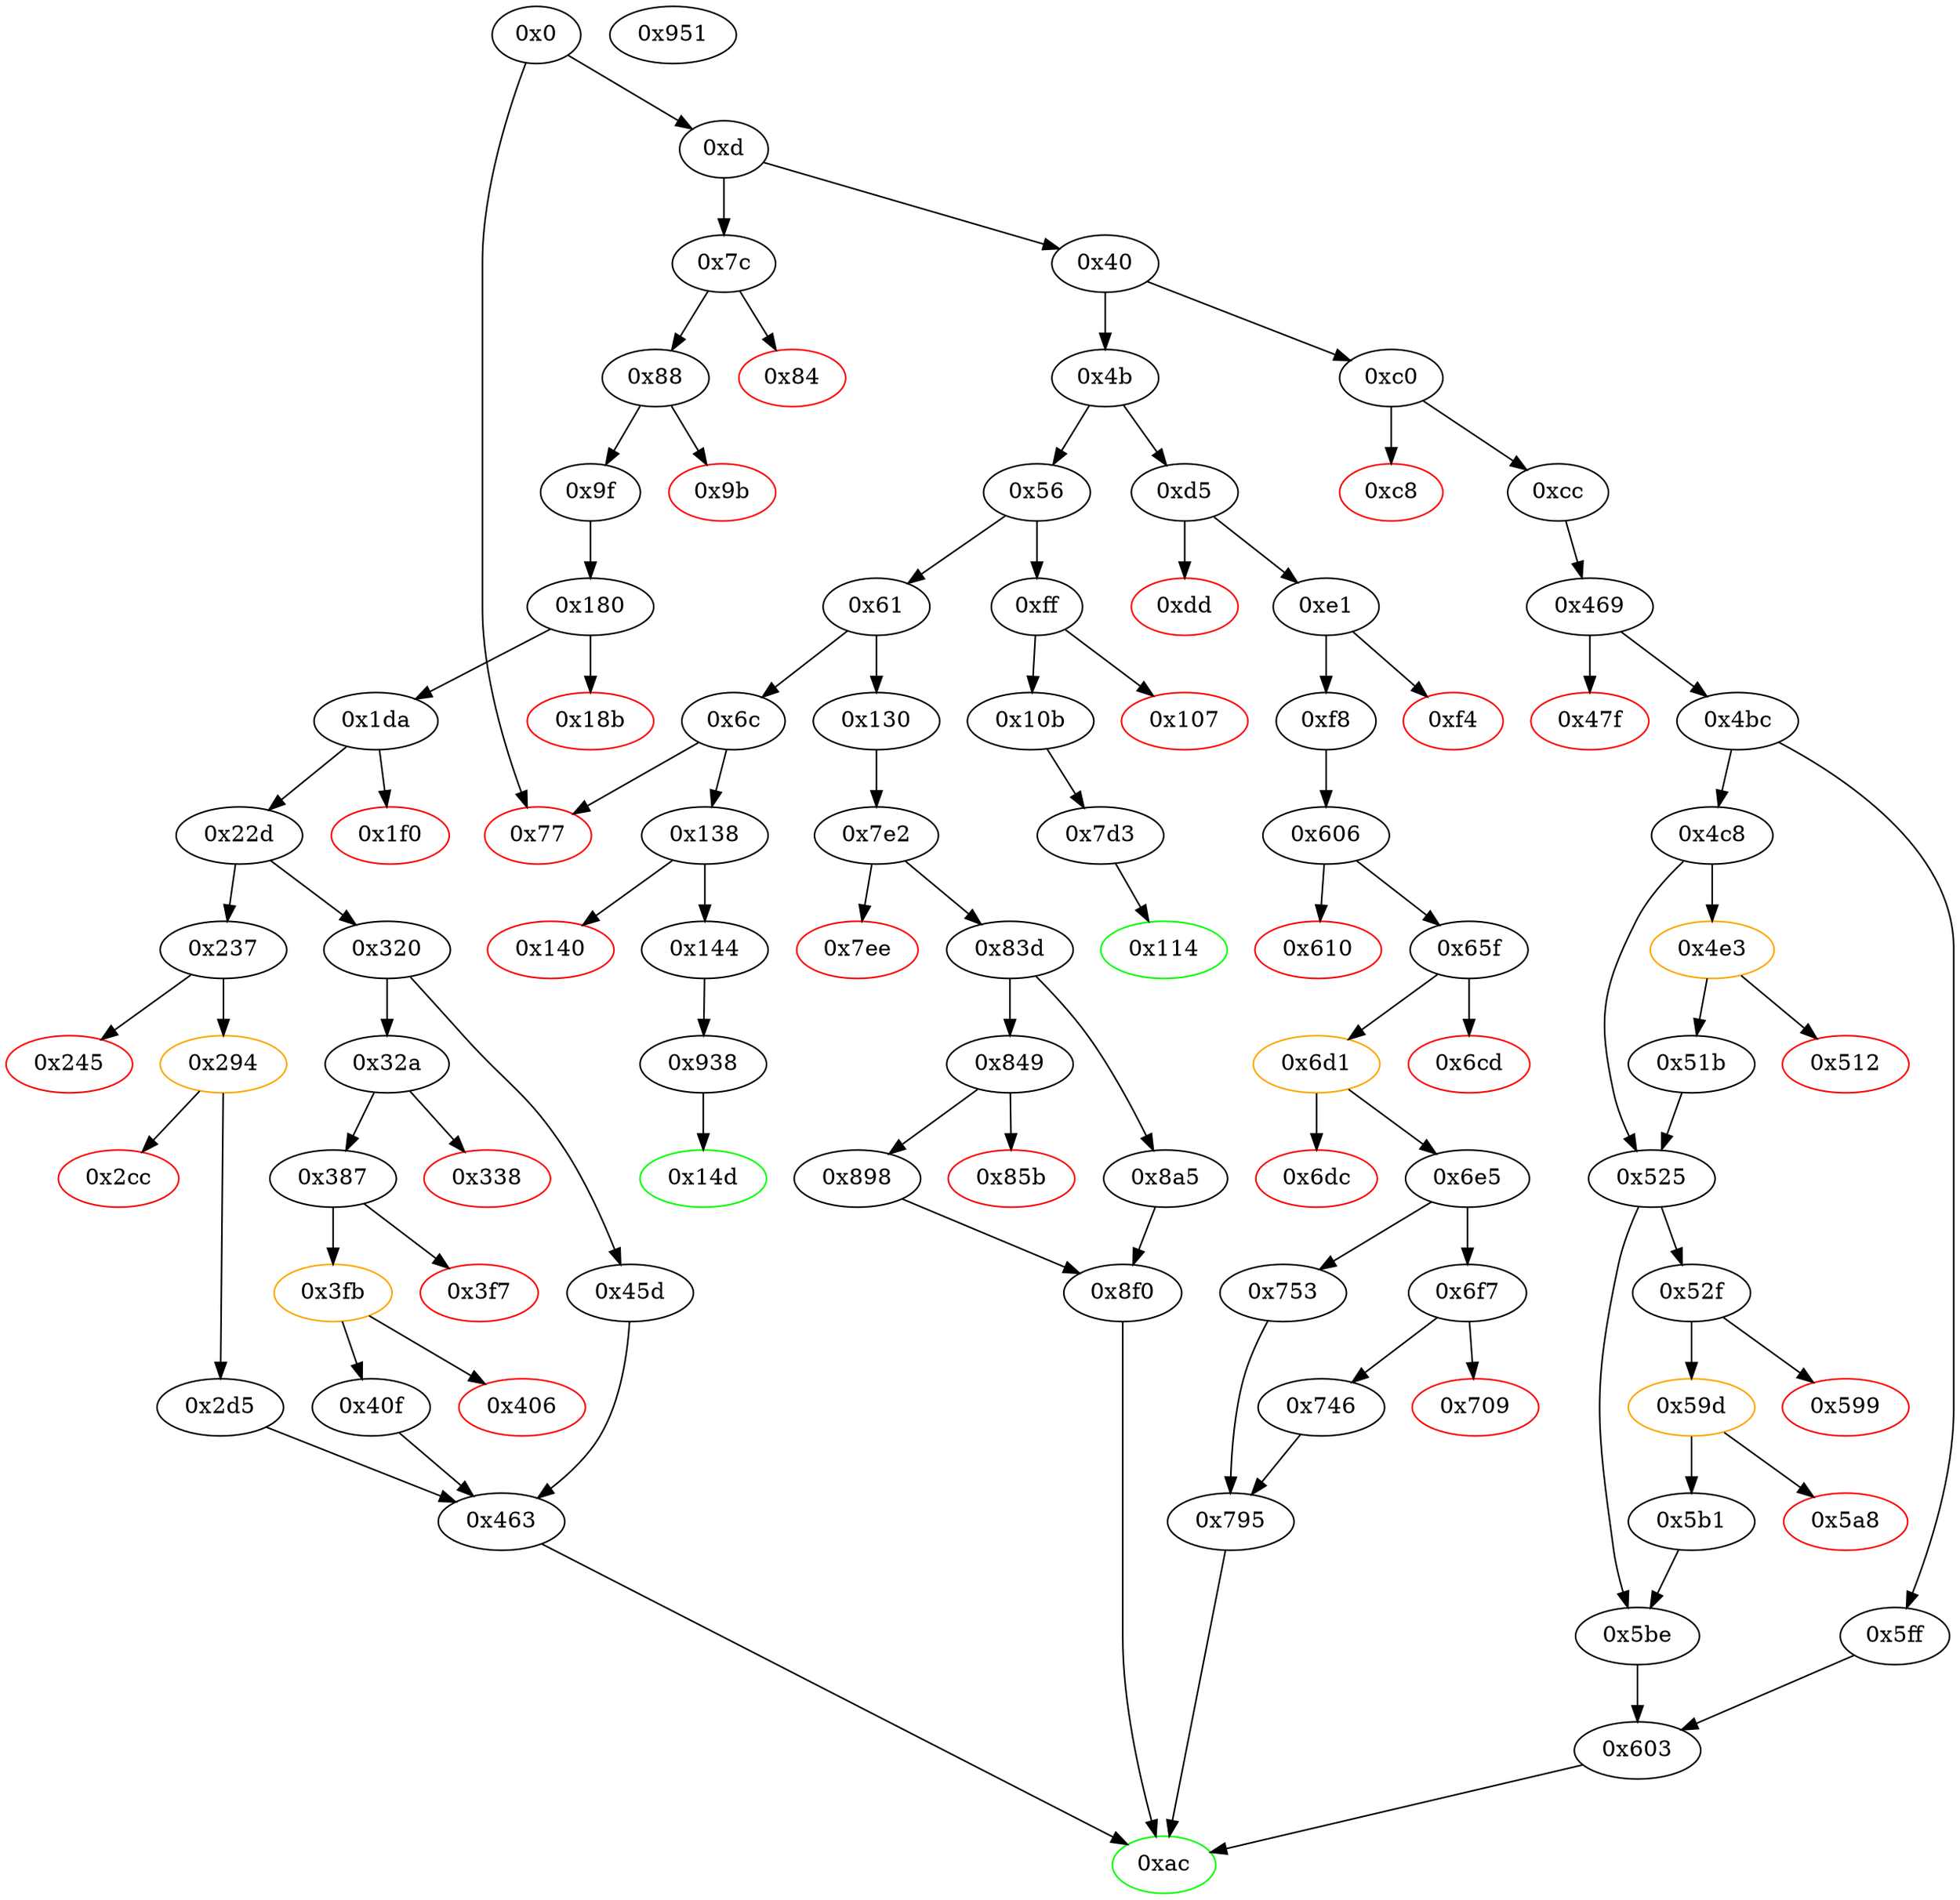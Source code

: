 strict digraph "" {
"0x338" [color=red, fillcolor=white, id="0x338", style=filled, tooltip="Block 0x338\n[0x338:0x386]\n---\nPredecessors: [0x32a]\nSuccessors: []\n---\n0x338 PUSH1 0x40\n0x33a DUP1\n0x33b MLOAD\n0x33c PUSH1 0xe5\n0x33e PUSH1 0x2\n0x340 EXP\n0x341 PUSH3 0x461bcd\n0x345 MUL\n0x346 DUP2\n0x347 MSTORE\n0x348 PUSH1 0x20\n0x34a PUSH1 0x4\n0x34c DUP3\n0x34d ADD\n0x34e MSTORE\n0x34f PUSH1 0x12\n0x351 PUSH1 0x24\n0x353 DUP3\n0x354 ADD\n0x355 MSTORE\n0x356 PUSH32 0x6e6f7420656e6f7567682062616c616e63650000000000000000000000000000\n0x377 PUSH1 0x44\n0x379 DUP3\n0x37a ADD\n0x37b MSTORE\n0x37c SWAP1\n0x37d MLOAD\n0x37e SWAP1\n0x37f DUP2\n0x380 SWAP1\n0x381 SUB\n0x382 PUSH1 0x64\n0x384 ADD\n0x385 SWAP1\n0x386 REVERT\n---\n0x338: V261 = 0x40\n0x33b: V262 = M[0x40]\n0x33c: V263 = 0xe5\n0x33e: V264 = 0x2\n0x340: V265 = EXP 0x2 0xe5\n0x341: V266 = 0x461bcd\n0x345: V267 = MUL 0x461bcd 0x2000000000000000000000000000000000000000000000000000000000\n0x347: M[V262] = 0x8c379a000000000000000000000000000000000000000000000000000000000\n0x348: V268 = 0x20\n0x34a: V269 = 0x4\n0x34d: V270 = ADD V262 0x4\n0x34e: M[V270] = 0x20\n0x34f: V271 = 0x12\n0x351: V272 = 0x24\n0x354: V273 = ADD V262 0x24\n0x355: M[V273] = 0x12\n0x356: V274 = 0x6e6f7420656e6f7567682062616c616e63650000000000000000000000000000\n0x377: V275 = 0x44\n0x37a: V276 = ADD V262 0x44\n0x37b: M[V276] = 0x6e6f7420656e6f7567682062616c616e63650000000000000000000000000000\n0x37d: V277 = M[0x40]\n0x381: V278 = SUB V262 V277\n0x382: V279 = 0x64\n0x384: V280 = ADD 0x64 V278\n0x386: REVERT V277 V280\n---\nEntry stack: [V11, 0xac, V44, V47, 0x0, V120]\nStack pops: 0\nStack additions: []\nExit stack: [V11, 0xac, V44, V47, 0x0, V120]\n\nDef sites:\nV11: {0xd.0x34}\n0xac: {0x88.0x8a}\nV44: {0x9f.0xa2}\nV47: {0x9f.0xa7}\n0x0: {0x180.0x181}\nV120: {0x180.0x183}\n"];
"0x14d" [color=green, fillcolor=white, id="0x14d", style=filled, tooltip="Block 0x14d\n[0x14d:0x17f]\n---\nPredecessors: [0x938]\nSuccessors: []\n---\n0x14d JUMPDEST\n0x14e PUSH1 0x40\n0x150 DUP1\n0x151 MLOAD\n0x152 SWAP7\n0x153 DUP8\n0x154 MSTORE\n0x155 PUSH1 0x20\n0x157 DUP8\n0x158 ADD\n0x159 SWAP6\n0x15a SWAP1\n0x15b SWAP6\n0x15c MSTORE\n0x15d DUP6\n0x15e DUP6\n0x15f ADD\n0x160 SWAP4\n0x161 SWAP1\n0x162 SWAP4\n0x163 MSTORE\n0x164 PUSH1 0x60\n0x166 DUP6\n0x167 ADD\n0x168 SWAP2\n0x169 SWAP1\n0x16a SWAP2\n0x16b MSTORE\n0x16c PUSH1 0x80\n0x16e DUP5\n0x16f ADD\n0x170 MSTORE\n0x171 PUSH1 0xa0\n0x173 DUP4\n0x174 ADD\n0x175 MSTORE\n0x176 MLOAD\n0x177 SWAP1\n0x178 DUP2\n0x179 SWAP1\n0x17a SUB\n0x17b PUSH1 0xc0\n0x17d ADD\n0x17e SWAP1\n0x17f RETURN\n---\n0x14d: JUMPDEST \n0x14e: V104 = 0x40\n0x151: V105 = M[0x40]\n0x154: M[V105] = V731\n0x155: V106 = 0x20\n0x158: V107 = ADD V105 0x20\n0x15c: M[V107] = V732\n0x15f: V108 = ADD 0x40 V105\n0x163: M[V108] = V726\n0x164: V109 = 0x60\n0x167: V110 = ADD V105 0x60\n0x16b: M[V110] = V730\n0x16c: V111 = 0x80\n0x16f: V112 = ADD V105 0x80\n0x170: M[V112] = V724\n0x171: V113 = 0xa0\n0x174: V114 = ADD V105 0xa0\n0x175: M[V114] = V728\n0x176: V115 = M[0x40]\n0x17a: V116 = SUB V105 V115\n0x17b: V117 = 0xc0\n0x17d: V118 = ADD 0xc0 V116\n0x17f: RETURN V115 V118\n---\nEntry stack: [V11, V731, V732, V726, V730, V724, V728]\nStack pops: 6\nStack additions: []\nExit stack: [V11]\n\nDef sites:\nV11: {0xd.0x34}\nV731: {0x938.0x947}\nV732: {0x938.0x94b}\nV726: {0x938.0x93e}\nV730: {0x938.0x944}\nV724: {0x938.0x93b}\nV728: {0x938.0x941}\n"];
"0x85b" [color=red, fillcolor=white, id="0x85b", style=filled, tooltip="Block 0x85b\n[0x85b:0x897]\n---\nPredecessors: [0x849]\nSuccessors: []\n---\n0x85b PUSH1 0x40\n0x85d DUP1\n0x85e MLOAD\n0x85f PUSH1 0xe5\n0x861 PUSH1 0x2\n0x863 EXP\n0x864 PUSH3 0x461bcd\n0x868 MUL\n0x869 DUP2\n0x86a MSTORE\n0x86b PUSH1 0x20\n0x86d PUSH1 0x4\n0x86f DUP3\n0x870 ADD\n0x871 MSTORE\n0x872 PUSH1 0xe\n0x874 PUSH1 0x24\n0x876 DUP3\n0x877 ADD\n0x878 MSTORE\n0x879 PUSH1 0x0\n0x87b DUP1\n0x87c MLOAD\n0x87d PUSH1 0x20\n0x87f PUSH2 0x952\n0x882 DUP4\n0x883 CODECOPY\n0x884 DUP2\n0x885 MLOAD\n0x886 SWAP2\n0x887 MSTORE\n0x888 PUSH1 0x44\n0x88a DUP3\n0x88b ADD\n0x88c MSTORE\n0x88d SWAP1\n0x88e MLOAD\n0x88f SWAP1\n0x890 DUP2\n0x891 SWAP1\n0x892 SUB\n0x893 PUSH1 0x64\n0x895 ADD\n0x896 SWAP1\n0x897 REVERT\n---\n0x85b: V659 = 0x40\n0x85e: V660 = M[0x40]\n0x85f: V661 = 0xe5\n0x861: V662 = 0x2\n0x863: V663 = EXP 0x2 0xe5\n0x864: V664 = 0x461bcd\n0x868: V665 = MUL 0x461bcd 0x2000000000000000000000000000000000000000000000000000000000\n0x86a: M[V660] = 0x8c379a000000000000000000000000000000000000000000000000000000000\n0x86b: V666 = 0x20\n0x86d: V667 = 0x4\n0x870: V668 = ADD V660 0x4\n0x871: M[V668] = 0x20\n0x872: V669 = 0xe\n0x874: V670 = 0x24\n0x877: V671 = ADD V660 0x24\n0x878: M[V671] = 0xe\n0x879: V672 = 0x0\n0x87c: V673 = M[0x0]\n0x87d: V674 = 0x20\n0x87f: V675 = 0x952\n0x883: CODECOPY 0x0 0x952 0x20\n0x885: V676 = M[0x0]\n0x887: M[0x0] = V673\n0x888: V677 = 0x44\n0x88b: V678 = ADD V660 0x44\n0x88c: M[V678] = V676\n0x88e: V679 = M[0x40]\n0x892: V680 = SUB V660 V679\n0x893: V681 = 0x64\n0x895: V682 = ADD 0x64 V680\n0x897: REVERT V679 V682\n---\nEntry stack: [V11, 0xac, 0x0, V618, V619]\nStack pops: 0\nStack additions: []\nExit stack: [V11, 0xac, 0x0, V618, V619]\n\nDef sites:\nV11: {0xd.0x34}\n0xac: {0x130.0x131}\n0x0: {0x7e2.0x7e3}\nV618: {0x7e2.0x7e5}\nV619: {0x7e2.0x7e6}\n"];
"0x4b" [fillcolor=white, id="0x4b", style=filled, tooltip="Block 0x4b\n[0x4b:0x55]\n---\nPredecessors: [0x40]\nSuccessors: [0x56, 0xd5]\n---\n0x4b DUP1\n0x4c PUSH4 0x806ffbe9\n0x51 EQ\n0x52 PUSH2 0xd5\n0x55 JUMPI\n---\n0x4c: V18 = 0x806ffbe9\n0x51: V19 = EQ 0x806ffbe9 V11\n0x52: V20 = 0xd5\n0x55: JUMPI 0xd5 V19\n---\nEntry stack: [V11]\nStack pops: 1\nStack additions: [S0]\nExit stack: [V11]\n\nDef sites:\nV11: {0xd.0x34}\n"];
"0x6dc" [color=red, fillcolor=white, id="0x6dc", style=filled, tooltip="Block 0x6dc\n[0x6dc:0x6e4]\n---\nPredecessors: [0x6d1]\nSuccessors: []\n---\n0x6dc RETURNDATASIZE\n0x6dd PUSH1 0x0\n0x6df DUP1\n0x6e0 RETURNDATACOPY\n0x6e1 RETURNDATASIZE\n0x6e2 PUSH1 0x0\n0x6e4 REVERT\n---\n0x6dc: V534 = RETURNDATASIZE\n0x6dd: V535 = 0x0\n0x6e0: RETURNDATACOPY 0x0 0x0 V534\n0x6e1: V536 = RETURNDATASIZE\n0x6e2: V537 = 0x0\n0x6e4: REVERT 0x0 V536\n---\nEntry stack: [V11, 0xac, V76, 0x0, V517, 0x23b872dd, V520, V531]\nStack pops: 0\nStack additions: []\nExit stack: [V11, 0xac, V76, 0x0, V517, 0x23b872dd, V520, V531]\n\nDef sites:\nV11: {0xd.0x34}\n0xac: {0xe1.0xe3}\nV76: {0xf8.0xfa}\n0x0: {0x606.0x607}\nV517: {0x65f.0x6a9}\n0x23b872dd: {0x65f.0x6ab}\nV520: {0x65f.0x6b5}\nV531: {0x6d1.0x6d5}\n"];
"0x4c8" [fillcolor=white, id="0x4c8", style=filled, tooltip="Block 0x4c8\n[0x4c8:0x4e2]\n---\nPredecessors: [0x4bc]\nSuccessors: [0x4e3, 0x525]\n---\n0x4c8 PUSH1 0x3\n0x4ca SLOAD\n0x4cb PUSH1 0x1\n0x4cd SLOAD\n0x4ce PUSH1 0x4\n0x4d0 SLOAD\n0x4d1 PUSH1 0x2\n0x4d3 SLOAD\n0x4d4 SWAP3\n0x4d5 SWAP1\n0x4d6 SWAP2\n0x4d7 SUB\n0x4d8 SWAP2\n0x4d9 SUB\n0x4da PUSH1 0x0\n0x4dc DUP3\n0x4dd GT\n0x4de ISZERO\n0x4df PUSH2 0x525\n0x4e2 JUMPI\n---\n0x4c8: V378 = 0x3\n0x4ca: V379 = S[0x3]\n0x4cb: V380 = 0x1\n0x4cd: V381 = S[0x1]\n0x4ce: V382 = 0x4\n0x4d0: V383 = S[0x4]\n0x4d1: V384 = 0x2\n0x4d3: V385 = S[0x2]\n0x4d7: V386 = SUB V381 V379\n0x4d9: V387 = SUB V385 V383\n0x4da: V388 = 0x0\n0x4dd: V389 = GT V386 0x0\n0x4de: V390 = ISZERO V389\n0x4df: V391 = 0x525\n0x4e2: JUMPI 0x525 V390\n---\nEntry stack: [V11, 0xac, 0x0]\nStack pops: 0\nStack additions: [V386, V387]\nExit stack: [V11, 0xac, 0x0, V386, V387]\n\nDef sites:\nV11: {0xd.0x34}\n0xac: {0xcc.0xce}\n0x0: {0x469.0x46d}\n"];
"0x8a5" [fillcolor=white, id="0x8a5", style=filled, tooltip="Block 0x8a5\n[0x8a5:0x8ef]\n---\nPredecessors: [0x83d]\nSuccessors: [0x8f0]\n---\n0x8a5 JUMPDEST\n0x8a6 PUSH1 0x0\n0x8a8 DUP1\n0x8a9 SLOAD\n0x8aa PUSH20 0xffffffffffffffffffffffffffffffffffffffff\n0x8bf NOT\n0x8c0 AND\n0x8c1 PUSH1 0x1\n0x8c3 PUSH1 0xa0\n0x8c5 PUSH1 0x2\n0x8c7 EXP\n0x8c8 SUB\n0x8c9 DUP5\n0x8ca AND\n0x8cb OR\n0x8cc DUP2\n0x8cd SSTORE\n0x8ce PUSH1 0x1\n0x8d0 DUP3\n0x8d1 DUP2\n0x8d2 SSTORE\n0x8d3 PUSH1 0x2\n0x8d5 DUP3\n0x8d6 SWAP1\n0x8d7 SSTORE\n0x8d8 PUSH1 0x3\n0x8da DUP3\n0x8db SWAP1\n0x8dc SSTORE\n0x8dd PUSH1 0x4\n0x8df SWAP2\n0x8e0 SWAP1\n0x8e1 SWAP2\n0x8e2 SSTORE\n0x8e3 PUSH1 0x5\n0x8e5 DUP1\n0x8e6 SLOAD\n0x8e7 PUSH1 0xff\n0x8e9 NOT\n0x8ea AND\n0x8eb SWAP1\n0x8ec SWAP2\n0x8ed OR\n0x8ee SWAP1\n0x8ef SSTORE\n---\n0x8a5: JUMPDEST \n0x8a6: V687 = 0x0\n0x8a9: V688 = S[0x0]\n0x8aa: V689 = 0xffffffffffffffffffffffffffffffffffffffff\n0x8bf: V690 = NOT 0xffffffffffffffffffffffffffffffffffffffff\n0x8c0: V691 = AND 0xffffffffffffffffffffffff0000000000000000000000000000000000000000 V688\n0x8c1: V692 = 0x1\n0x8c3: V693 = 0xa0\n0x8c5: V694 = 0x2\n0x8c7: V695 = EXP 0x2 0xa0\n0x8c8: V696 = SUB 0x10000000000000000000000000000000000000000 0x1\n0x8ca: V697 = AND V618 0xffffffffffffffffffffffffffffffffffffffff\n0x8cb: V698 = OR V697 V691\n0x8cd: S[0x0] = V698\n0x8ce: V699 = 0x1\n0x8d2: S[0x1] = V619\n0x8d3: V700 = 0x2\n0x8d7: S[0x2] = 0x0\n0x8d8: V701 = 0x3\n0x8dc: S[0x3] = 0x0\n0x8dd: V702 = 0x4\n0x8e2: S[0x4] = 0x0\n0x8e3: V703 = 0x5\n0x8e6: V704 = S[0x5]\n0x8e7: V705 = 0xff\n0x8e9: V706 = NOT 0xff\n0x8ea: V707 = AND 0xffffffffffffffffffffffffffffffffffffffffffffffffffffffffffffff00 V704\n0x8ed: V708 = OR 0x1 V707\n0x8ef: S[0x5] = V708\n---\nEntry stack: [V11, 0xac, 0x0, V618, V619]\nStack pops: 2\nStack additions: [S1, S0]\nExit stack: [V11, 0xac, 0x0, V618, V619]\n\nDef sites:\nV11: {0xd.0x34}\n0xac: {0x130.0x131}\n0x0: {0x7e2.0x7e3}\nV618: {0x7e2.0x7e5}\nV619: {0x7e2.0x7e6}\n"];
"0xc0" [fillcolor=white, id="0xc0", style=filled, tooltip="Block 0xc0\n[0xc0:0xc7]\n---\nPredecessors: [0x40]\nSuccessors: [0xc8, 0xcc]\n---\n0xc0 JUMPDEST\n0xc1 CALLVALUE\n0xc2 DUP1\n0xc3 ISZERO\n0xc4 PUSH2 0xcc\n0xc7 JUMPI\n---\n0xc0: JUMPDEST \n0xc1: V57 = CALLVALUE\n0xc3: V58 = ISZERO V57\n0xc4: V59 = 0xcc\n0xc7: JUMPI 0xcc V58\n---\nEntry stack: [V11]\nStack pops: 0\nStack additions: [V57]\nExit stack: [V11, V57]\n\nDef sites:\nV11: {0xd.0x34}\n"];
"0x140" [color=red, fillcolor=white, id="0x140", style=filled, tooltip="Block 0x140\n[0x140:0x143]\n---\nPredecessors: [0x138]\nSuccessors: []\n---\n0x140 PUSH1 0x0\n0x142 DUP1\n0x143 REVERT\n---\n0x140: V101 = 0x0\n0x143: REVERT 0x0 0x0\n---\nEntry stack: [V11, V98]\nStack pops: 0\nStack additions: []\nExit stack: [V11, V98]\n\nDef sites:\nV11: {0xd.0x34}\nV98: {0x138.0x139}\n"];
"0x599" [color=red, fillcolor=white, id="0x599", style=filled, tooltip="Block 0x599\n[0x599:0x59c]\n---\nPredecessors: [0x52f]\nSuccessors: []\n---\n0x599 PUSH1 0x0\n0x59b DUP1\n0x59c REVERT\n---\n0x599: V448 = 0x0\n0x59c: REVERT 0x0 0x0\n---\nEntry stack: [V11, 0xac, 0x0, V386, V387, V438, 0xa9059cbb, V441, 0x0, V437, V443, V437, 0x0, V438, V445]\nStack pops: 0\nStack additions: []\nExit stack: [V11, 0xac, 0x0, V386, V387, V438, 0xa9059cbb, V441, 0x0, V437, V443, V437, 0x0, V438, V445]\n\nDef sites:\nV11: {0xd.0x34}\n0xac: {0xcc.0xce}\n0x0: {0x469.0x46d}\nV386: {0x4c8.0x4d7}\nV387: {0x4c8.0x4d9}\nV438: {0x52f.0x579}\n0xa9059cbb: {0x52f.0x57b}\nV441: {0x52f.0x585}\n0x0: {0x52f.0x532}\nV437: {0x52f.0x575}\nV443: {0x52f.0x58c}\nV437: {0x52f.0x575}\n0x0: {0x52f.0x532}\nV438: {0x52f.0x579}\nV445: {0x52f.0x592}\n"];
"0x237" [fillcolor=white, id="0x237", style=filled, tooltip="Block 0x237\n[0x237:0x244]\n---\nPredecessors: [0x22d]\nSuccessors: [0x245, 0x294]\n---\n0x237 PUSH1 0x3\n0x239 SLOAD\n0x23a PUSH1 0x1\n0x23c SLOAD\n0x23d SUB\n0x23e DUP5\n0x23f GT\n0x240 ISZERO\n0x241 PUSH2 0x294\n0x244 JUMPI\n---\n0x237: V182 = 0x3\n0x239: V183 = S[0x3]\n0x23a: V184 = 0x1\n0x23c: V185 = S[0x1]\n0x23d: V186 = SUB V185 V183\n0x23f: V187 = GT V44 V186\n0x240: V188 = ISZERO V187\n0x241: V189 = 0x294\n0x244: JUMPI 0x294 V188\n---\nEntry stack: [V11, 0xac, V44, V47, 0x0, V120]\nStack pops: 4\nStack additions: [S3, S2, S1, S0]\nExit stack: [V11, 0xac, V44, V47, 0x0, V120]\n\nDef sites:\nV11: {0xd.0x34}\n0xac: {0x88.0x8a}\nV44: {0x9f.0xa2}\nV47: {0x9f.0xa7}\n0x0: {0x180.0x181}\nV120: {0x180.0x183}\n"];
"0x3f7" [color=red, fillcolor=white, id="0x3f7", style=filled, tooltip="Block 0x3f7\n[0x3f7:0x3fa]\n---\nPredecessors: [0x387]\nSuccessors: []\n---\n0x3f7 PUSH1 0x0\n0x3f9 DUP1\n0x3fa REVERT\n---\n0x3f7: V310 = 0x0\n0x3fa: REVERT 0x0 0x0\n---\nEntry stack: [V11, 0xac, V44, V47, 0x0, V120, V299, 0xa9059cbb, V302, 0x0, V293, V305, V293, 0x0, V299, V307]\nStack pops: 0\nStack additions: []\nExit stack: [V11, 0xac, V44, V47, 0x0, V120, V299, 0xa9059cbb, V302, 0x0, V293, V305, V293, 0x0, V299, V307]\n\nDef sites:\nV11: {0xd.0x34}\n0xac: {0x88.0x8a}\nV44: {0x9f.0xa2}\nV47: {0x9f.0xa7}\n0x0: {0x180.0x181}\nV120: {0x180.0x183}\nV299: {0x387.0x3d4}\n0xa9059cbb: {0x387.0x3d6}\nV302: {0x387.0x3e0}\n0x0: {0x387.0x3e2}\nV293: {0x387.0x3c9}\nV305: {0x387.0x3ea}\nV293: {0x387.0x3c9}\n0x0: {0x387.0x3e2}\nV299: {0x387.0x3d4}\nV307: {0x387.0x3f0}\n"];
"0x512" [color=red, fillcolor=white, id="0x512", style=filled, tooltip="Block 0x512\n[0x512:0x51a]\n---\nPredecessors: [0x4e3]\nSuccessors: []\n---\n0x512 RETURNDATASIZE\n0x513 PUSH1 0x0\n0x515 DUP1\n0x516 RETURNDATACOPY\n0x517 RETURNDATASIZE\n0x518 PUSH1 0x0\n0x51a REVERT\n---\n0x512: V409 = RETURNDATASIZE\n0x513: V410 = 0x0\n0x516: RETURNDATACOPY 0x0 0x0 V409\n0x517: V411 = RETURNDATASIZE\n0x518: V412 = 0x0\n0x51a: REVERT 0x0 V411\n---\nEntry stack: [V11, 0xac, 0x0, V386, V387, V406]\nStack pops: 0\nStack additions: []\nExit stack: [V11, 0xac, 0x0, V386, V387, V406]\n\nDef sites:\nV11: {0xd.0x34}\n0xac: {0xcc.0xce}\n0x0: {0x469.0x46d}\nV386: {0x4c8.0x4d7}\nV387: {0x4c8.0x4d9}\nV406: {0x4e3.0x50b}\n"];
"0x7d3" [fillcolor=white, id="0x7d3", style=filled, tooltip="Block 0x7d3\n[0x7d3:0x7e1]\n---\nPredecessors: [0x10b]\nSuccessors: [0x114]\n---\n0x7d3 JUMPDEST\n0x7d4 PUSH1 0x7\n0x7d6 SLOAD\n0x7d7 PUSH1 0x1\n0x7d9 PUSH1 0xa0\n0x7db PUSH1 0x2\n0x7dd EXP\n0x7de SUB\n0x7df AND\n0x7e0 DUP2\n0x7e1 JUMP\n---\n0x7d3: JUMPDEST \n0x7d4: V609 = 0x7\n0x7d6: V610 = S[0x7]\n0x7d7: V611 = 0x1\n0x7d9: V612 = 0xa0\n0x7db: V613 = 0x2\n0x7dd: V614 = EXP 0x2 0xa0\n0x7de: V615 = SUB 0x10000000000000000000000000000000000000000 0x1\n0x7df: V616 = AND 0xffffffffffffffffffffffffffffffffffffffff V610\n0x7e1: JUMP 0x114\n---\nEntry stack: [V11, 0x114]\nStack pops: 1\nStack additions: [S0, V616]\nExit stack: [V11, 0x114, V616]\n\nDef sites:\nV11: {0xd.0x34}\n0x114: {0x10b.0x10d}\n"];
"0x746" [fillcolor=white, id="0x746", style=filled, tooltip="Block 0x746\n[0x746:0x752]\n---\nPredecessors: [0x6f7]\nSuccessors: [0x795]\n---\n0x746 JUMPDEST\n0x747 PUSH1 0x2\n0x749 DUP1\n0x74a SLOAD\n0x74b DUP4\n0x74c ADD\n0x74d SWAP1\n0x74e SSTORE\n0x74f PUSH2 0x795\n0x752 JUMP\n---\n0x746: JUMPDEST \n0x747: V579 = 0x2\n0x74a: V580 = S[0x2]\n0x74c: V581 = ADD V76 V580\n0x74e: S[0x2] = V581\n0x74f: V582 = 0x795\n0x752: JUMP 0x795\n---\nEntry stack: [V11, 0xac, V76, 0x0]\nStack pops: 2\nStack additions: [S1, S0]\nExit stack: [V11, 0xac, V76, 0x0]\n\nDef sites:\nV11: {0xd.0x34}\n0xac: {0xe1.0xe3}\nV76: {0xf8.0xfa}\n0x0: {0x606.0x607}\n"];
"0x0" [fillcolor=white, id="0x0", style=filled, tooltip="Block 0x0\n[0x0:0xc]\n---\nPredecessors: []\nSuccessors: [0xd, 0x77]\n---\n0x0 PUSH1 0x80\n0x2 PUSH1 0x40\n0x4 MSTORE\n0x5 PUSH1 0x4\n0x7 CALLDATASIZE\n0x8 LT\n0x9 PUSH2 0x77\n0xc JUMPI\n---\n0x0: V0 = 0x80\n0x2: V1 = 0x40\n0x4: M[0x40] = 0x80\n0x5: V2 = 0x4\n0x7: V3 = CALLDATASIZE\n0x8: V4 = LT V3 0x4\n0x9: V5 = 0x77\n0xc: JUMPI 0x77 V4\n---\nEntry stack: []\nStack pops: 0\nStack additions: []\nExit stack: []\n\nDef sites:\n"];
"0x9f" [fillcolor=white, id="0x9f", style=filled, tooltip="Block 0x9f\n[0x9f:0xab]\n---\nPredecessors: [0x88]\nSuccessors: [0x180]\n---\n0x9f JUMPDEST\n0xa0 POP\n0xa1 DUP1\n0xa2 CALLDATALOAD\n0xa3 SWAP1\n0xa4 PUSH1 0x20\n0xa6 ADD\n0xa7 CALLDATALOAD\n0xa8 PUSH2 0x180\n0xab JUMP\n---\n0x9f: JUMPDEST \n0xa2: V44 = CALLDATALOAD 0x4\n0xa4: V45 = 0x20\n0xa6: V46 = ADD 0x20 0x4\n0xa7: V47 = CALLDATALOAD 0x24\n0xa8: V48 = 0x180\n0xab: JUMP 0x180\n---\nEntry stack: [V11, 0xac, 0x4, V38]\nStack pops: 2\nStack additions: [V44, V47]\nExit stack: [V11, 0xac, V44, V47]\n\nDef sites:\nV11: {0xd.0x34}\n0xac: {0x88.0x8a}\n0x4: {0x88.0x8d}\nV38: {0x88.0x91}\n"];
"0x32a" [fillcolor=white, id="0x32a", style=filled, tooltip="Block 0x32a\n[0x32a:0x337]\n---\nPredecessors: [0x320]\nSuccessors: [0x338, 0x387]\n---\n0x32a PUSH1 0x4\n0x32c SLOAD\n0x32d PUSH1 0x2\n0x32f SLOAD\n0x330 SUB\n0x331 DUP5\n0x332 GT\n0x333 ISZERO\n0x334 PUSH2 0x387\n0x337 JUMPI\n---\n0x32a: V253 = 0x4\n0x32c: V254 = S[0x4]\n0x32d: V255 = 0x2\n0x32f: V256 = S[0x2]\n0x330: V257 = SUB V256 V254\n0x332: V258 = GT V44 V257\n0x333: V259 = ISZERO V258\n0x334: V260 = 0x387\n0x337: JUMPI 0x387 V259\n---\nEntry stack: [V11, 0xac, V44, V47, 0x0, V120]\nStack pops: 4\nStack additions: [S3, S2, S1, S0]\nExit stack: [V11, 0xac, V44, V47, 0x0, V120]\n\nDef sites:\nV11: {0xd.0x34}\n0xac: {0x88.0x8a}\nV44: {0x9f.0xa2}\nV47: {0x9f.0xa7}\n0x0: {0x180.0x181}\nV120: {0x180.0x183}\n"];
"0x245" [color=red, fillcolor=white, id="0x245", style=filled, tooltip="Block 0x245\n[0x245:0x293]\n---\nPredecessors: [0x237]\nSuccessors: []\n---\n0x245 PUSH1 0x40\n0x247 DUP1\n0x248 MLOAD\n0x249 PUSH1 0xe5\n0x24b PUSH1 0x2\n0x24d EXP\n0x24e PUSH3 0x461bcd\n0x252 MUL\n0x253 DUP2\n0x254 MSTORE\n0x255 PUSH1 0x20\n0x257 PUSH1 0x4\n0x259 DUP3\n0x25a ADD\n0x25b MSTORE\n0x25c PUSH1 0x12\n0x25e PUSH1 0x24\n0x260 DUP3\n0x261 ADD\n0x262 MSTORE\n0x263 PUSH32 0x6e6f7420656e6f7567682062616c616e63650000000000000000000000000000\n0x284 PUSH1 0x44\n0x286 DUP3\n0x287 ADD\n0x288 MSTORE\n0x289 SWAP1\n0x28a MLOAD\n0x28b SWAP1\n0x28c DUP2\n0x28d SWAP1\n0x28e SUB\n0x28f PUSH1 0x64\n0x291 ADD\n0x292 SWAP1\n0x293 REVERT\n---\n0x245: V190 = 0x40\n0x248: V191 = M[0x40]\n0x249: V192 = 0xe5\n0x24b: V193 = 0x2\n0x24d: V194 = EXP 0x2 0xe5\n0x24e: V195 = 0x461bcd\n0x252: V196 = MUL 0x461bcd 0x2000000000000000000000000000000000000000000000000000000000\n0x254: M[V191] = 0x8c379a000000000000000000000000000000000000000000000000000000000\n0x255: V197 = 0x20\n0x257: V198 = 0x4\n0x25a: V199 = ADD V191 0x4\n0x25b: M[V199] = 0x20\n0x25c: V200 = 0x12\n0x25e: V201 = 0x24\n0x261: V202 = ADD V191 0x24\n0x262: M[V202] = 0x12\n0x263: V203 = 0x6e6f7420656e6f7567682062616c616e63650000000000000000000000000000\n0x284: V204 = 0x44\n0x287: V205 = ADD V191 0x44\n0x288: M[V205] = 0x6e6f7420656e6f7567682062616c616e63650000000000000000000000000000\n0x28a: V206 = M[0x40]\n0x28e: V207 = SUB V191 V206\n0x28f: V208 = 0x64\n0x291: V209 = ADD 0x64 V207\n0x293: REVERT V206 V209\n---\nEntry stack: [V11, 0xac, V44, V47, 0x0, V120]\nStack pops: 0\nStack additions: []\nExit stack: [V11, 0xac, V44, V47, 0x0, V120]\n\nDef sites:\nV11: {0xd.0x34}\n0xac: {0x88.0x8a}\nV44: {0x9f.0xa2}\nV47: {0x9f.0xa7}\n0x0: {0x180.0x181}\nV120: {0x180.0x183}\n"];
"0xf4" [color=red, fillcolor=white, id="0xf4", style=filled, tooltip="Block 0xf4\n[0xf4:0xf7]\n---\nPredecessors: [0xe1]\nSuccessors: []\n---\n0xf4 PUSH1 0x0\n0xf6 DUP1\n0xf7 REVERT\n---\n0xf4: V75 = 0x0\n0xf7: REVERT 0x0 0x0\n---\nEntry stack: [V11, 0xac, 0x4, V70]\nStack pops: 0\nStack additions: []\nExit stack: [V11, 0xac, 0x4, V70]\n\nDef sites:\nV11: {0xd.0x34}\n0xac: {0xe1.0xe3}\n0x4: {0xe1.0xe6}\nV70: {0xe1.0xea}\n"];
"0x387" [fillcolor=white, id="0x387", style=filled, tooltip="Block 0x387\n[0x387:0x3f6]\n---\nPredecessors: [0x32a]\nSuccessors: [0x3f7, 0x3fb]\n---\n0x387 JUMPDEST\n0x388 PUSH1 0x4\n0x38a DUP1\n0x38b SLOAD\n0x38c DUP6\n0x38d ADD\n0x38e DUP2\n0x38f SSTORE\n0x390 PUSH1 0x8\n0x392 SLOAD\n0x393 PUSH1 0x40\n0x395 DUP1\n0x396 MLOAD\n0x397 PUSH32 0xa9059cbb00000000000000000000000000000000000000000000000000000000\n0x3b8 DUP2\n0x3b9 MSTORE\n0x3ba CALLER\n0x3bb SWAP4\n0x3bc DUP2\n0x3bd ADD\n0x3be SWAP4\n0x3bf SWAP1\n0x3c0 SWAP4\n0x3c1 MSTORE\n0x3c2 PUSH1 0x24\n0x3c4 DUP4\n0x3c5 ADD\n0x3c6 DUP8\n0x3c7 SWAP1\n0x3c8 MSTORE\n0x3c9 MLOAD\n0x3ca PUSH1 0x1\n0x3cc PUSH1 0xa0\n0x3ce PUSH1 0x2\n0x3d0 EXP\n0x3d1 SUB\n0x3d2 SWAP1\n0x3d3 SWAP2\n0x3d4 AND\n0x3d5 SWAP2\n0x3d6 PUSH4 0xa9059cbb\n0x3db SWAP2\n0x3dc PUSH1 0x44\n0x3de DUP1\n0x3df DUP4\n0x3e0 ADD\n0x3e1 SWAP3\n0x3e2 PUSH1 0x0\n0x3e4 SWAP3\n0x3e5 SWAP2\n0x3e6 SWAP1\n0x3e7 DUP3\n0x3e8 SWAP1\n0x3e9 SUB\n0x3ea ADD\n0x3eb DUP2\n0x3ec DUP4\n0x3ed DUP8\n0x3ee DUP1\n0x3ef EXTCODESIZE\n0x3f0 ISZERO\n0x3f1 DUP1\n0x3f2 ISZERO\n0x3f3 PUSH2 0x3fb\n0x3f6 JUMPI\n---\n0x387: JUMPDEST \n0x388: V281 = 0x4\n0x38b: V282 = S[0x4]\n0x38d: V283 = ADD V44 V282\n0x38f: S[0x4] = V283\n0x390: V284 = 0x8\n0x392: V285 = S[0x8]\n0x393: V286 = 0x40\n0x396: V287 = M[0x40]\n0x397: V288 = 0xa9059cbb00000000000000000000000000000000000000000000000000000000\n0x3b9: M[V287] = 0xa9059cbb00000000000000000000000000000000000000000000000000000000\n0x3ba: V289 = CALLER\n0x3bd: V290 = ADD V287 0x4\n0x3c1: M[V290] = V289\n0x3c2: V291 = 0x24\n0x3c5: V292 = ADD V287 0x24\n0x3c8: M[V292] = V44\n0x3c9: V293 = M[0x40]\n0x3ca: V294 = 0x1\n0x3cc: V295 = 0xa0\n0x3ce: V296 = 0x2\n0x3d0: V297 = EXP 0x2 0xa0\n0x3d1: V298 = SUB 0x10000000000000000000000000000000000000000 0x1\n0x3d4: V299 = AND V285 0xffffffffffffffffffffffffffffffffffffffff\n0x3d6: V300 = 0xa9059cbb\n0x3dc: V301 = 0x44\n0x3e0: V302 = ADD V287 0x44\n0x3e2: V303 = 0x0\n0x3e9: V304 = SUB V287 V293\n0x3ea: V305 = ADD V304 0x44\n0x3ef: V306 = EXTCODESIZE V299\n0x3f0: V307 = ISZERO V306\n0x3f2: V308 = ISZERO V307\n0x3f3: V309 = 0x3fb\n0x3f6: JUMPI 0x3fb V308\n---\nEntry stack: [V11, 0xac, V44, V47, 0x0, V120]\nStack pops: 4\nStack additions: [S3, S2, S1, S0, V299, 0xa9059cbb, V302, 0x0, V293, V305, V293, 0x0, V299, V307]\nExit stack: [V11, 0xac, V44, V47, 0x0, V120, V299, 0xa9059cbb, V302, 0x0, V293, V305, V293, 0x0, V299, V307]\n\nDef sites:\nV11: {0xd.0x34}\n0xac: {0x88.0x8a}\nV44: {0x9f.0xa2}\nV47: {0x9f.0xa7}\n0x0: {0x180.0x181}\nV120: {0x180.0x183}\n"];
"0x795" [fillcolor=white, id="0x795", style=filled, tooltip="Block 0x795\n[0x795:0x7d2]\n---\nPredecessors: [0x746, 0x753]\nSuccessors: [0xac]\n---\n0x795 JUMPDEST\n0x796 PUSH1 0x40\n0x798 DUP1\n0x799 MLOAD\n0x79a DUP4\n0x79b DUP2\n0x79c MSTORE\n0x79d SWAP1\n0x79e MLOAD\n0x79f CALLER\n0x7a0 SWAP2\n0x7a1 PUSH32 0x22b7cd532c22f5fea3025ca277ef5a6b6d7ad864feee0cd5f886f7c520131871\n0x7c2 SWAP2\n0x7c3 SWAP1\n0x7c4 DUP2\n0x7c5 SWAP1\n0x7c6 SUB\n0x7c7 PUSH1 0x20\n0x7c9 ADD\n0x7ca SWAP1\n0x7cb LOG2\n0x7cc POP\n0x7cd PUSH1 0x1\n0x7cf SWAP2\n0x7d0 SWAP1\n0x7d1 POP\n0x7d2 JUMP\n---\n0x795: JUMPDEST \n0x796: V600 = 0x40\n0x799: V601 = M[0x40]\n0x79c: M[V601] = V76\n0x79e: V602 = M[0x40]\n0x79f: V603 = CALLER\n0x7a1: V604 = 0x22b7cd532c22f5fea3025ca277ef5a6b6d7ad864feee0cd5f886f7c520131871\n0x7c6: V605 = SUB V601 V602\n0x7c7: V606 = 0x20\n0x7c9: V607 = ADD 0x20 V605\n0x7cb: LOG V602 V607 0x22b7cd532c22f5fea3025ca277ef5a6b6d7ad864feee0cd5f886f7c520131871 V603\n0x7cd: V608 = 0x1\n0x7d2: JUMP 0xac\n---\nEntry stack: [V11, 0xac, V76, 0x0]\nStack pops: 3\nStack additions: [0x1]\nExit stack: [V11, 0x1]\n\nDef sites:\nV11: {0xd.0x34}\n0xac: {0xe1.0xe3}\nV76: {0xf8.0xfa}\n0x0: {0x606.0x607}\n"];
"0x144" [fillcolor=white, id="0x144", style=filled, tooltip="Block 0x144\n[0x144:0x14c]\n---\nPredecessors: [0x138]\nSuccessors: [0x938]\n---\n0x144 JUMPDEST\n0x145 POP\n0x146 PUSH2 0x14d\n0x149 PUSH2 0x938\n0x14c JUMP\n---\n0x144: JUMPDEST \n0x146: V102 = 0x14d\n0x149: V103 = 0x938\n0x14c: JUMP 0x938\n---\nEntry stack: [V11, V98]\nStack pops: 1\nStack additions: [0x14d]\nExit stack: [V11, 0x14d]\n\nDef sites:\nV11: {0xd.0x34}\nV98: {0x138.0x139}\n"];
"0xdd" [color=red, fillcolor=white, id="0xdd", style=filled, tooltip="Block 0xdd\n[0xdd:0xe0]\n---\nPredecessors: [0xd5]\nSuccessors: []\n---\n0xdd PUSH1 0x0\n0xdf DUP1\n0xe0 REVERT\n---\n0xdd: V66 = 0x0\n0xe0: REVERT 0x0 0x0\n---\nEntry stack: [V11, V63]\nStack pops: 0\nStack additions: []\nExit stack: [V11, V63]\n\nDef sites:\nV11: {0xd.0x34}\nV63: {0xd5.0xd6}\n"];
"0x130" [fillcolor=white, id="0x130", style=filled, tooltip="Block 0x130\n[0x130:0x137]\n---\nPredecessors: [0x61]\nSuccessors: [0x7e2]\n---\n0x130 JUMPDEST\n0x131 PUSH2 0xac\n0x134 PUSH2 0x7e2\n0x137 JUMP\n---\n0x130: JUMPDEST \n0x131: V96 = 0xac\n0x134: V97 = 0x7e2\n0x137: JUMP 0x7e2\n---\nEntry stack: [V11]\nStack pops: 0\nStack additions: [0xac]\nExit stack: [V11, 0xac]\n\nDef sites:\nV11: {0xd.0x34}\n"];
"0xc8" [color=red, fillcolor=white, id="0xc8", style=filled, tooltip="Block 0xc8\n[0xc8:0xcb]\n---\nPredecessors: [0xc0]\nSuccessors: []\n---\n0xc8 PUSH1 0x0\n0xca DUP1\n0xcb REVERT\n---\n0xc8: V60 = 0x0\n0xcb: REVERT 0x0 0x0\n---\nEntry stack: [V11, V57]\nStack pops: 0\nStack additions: []\nExit stack: [V11, V57]\n\nDef sites:\nV11: {0xd.0x34}\nV57: {0xc0.0xc1}\n"];
"0x938" [fillcolor=white, id="0x938", style=filled, tooltip="Block 0x938\n[0x938:0x950]\n---\nPredecessors: [0x144]\nSuccessors: [0x14d]\n---\n0x938 JUMPDEST\n0x939 PUSH1 0x3\n0x93b SLOAD\n0x93c PUSH1 0x1\n0x93e SLOAD\n0x93f PUSH1 0x4\n0x941 SLOAD\n0x942 PUSH1 0x2\n0x944 SLOAD\n0x945 DUP4\n0x946 DUP4\n0x947 SUB\n0x948 SWAP5\n0x949 DUP3\n0x94a DUP3\n0x94b SUB\n0x94c SWAP5\n0x94d SWAP2\n0x94e SWAP3\n0x94f SWAP1\n0x950 JUMP\n---\n0x938: JUMPDEST \n0x939: V723 = 0x3\n0x93b: V724 = S[0x3]\n0x93c: V725 = 0x1\n0x93e: V726 = S[0x1]\n0x93f: V727 = 0x4\n0x941: V728 = S[0x4]\n0x942: V729 = 0x2\n0x944: V730 = S[0x2]\n0x947: V731 = SUB V726 V724\n0x94b: V732 = SUB V730 V728\n0x950: JUMP 0x14d\n---\nEntry stack: [V11, 0x14d]\nStack pops: 1\nStack additions: [V731, V732, V726, V730, V724, V728]\nExit stack: [V11, V731, V732, V726, V730, V724, V728]\n\nDef sites:\nV11: {0xd.0x34}\n0x14d: {0x144.0x146}\n"];
"0x3fb" [color=orange, fillcolor=white, id="0x3fb", style=filled, tooltip="Block 0x3fb\n[0x3fb:0x405]\n---\nPredecessors: [0x387]\nSuccessors: [0x406, 0x40f]\n---\n0x3fb JUMPDEST\n0x3fc POP\n0x3fd GAS\n0x3fe CALL\n0x3ff ISZERO\n0x400 DUP1\n0x401 ISZERO\n0x402 PUSH2 0x40f\n0x405 JUMPI\n---\n0x3fb: JUMPDEST \n0x3fd: V311 = GAS\n0x3fe: V312 = CALL V311 V299 0x0 V293 V305 V293 0x0\n0x3ff: V313 = ISZERO V312\n0x401: V314 = ISZERO V313\n0x402: V315 = 0x40f\n0x405: JUMPI 0x40f V314\n---\nEntry stack: [V11, 0xac, V44, V47, 0x0, V120, V299, 0xa9059cbb, V302, 0x0, V293, V305, V293, 0x0, V299, V307]\nStack pops: 7\nStack additions: [V313]\nExit stack: [V11, 0xac, V44, V47, 0x0, V120, V299, 0xa9059cbb, V302, V313]\n\nDef sites:\nV11: {0xd.0x34}\n0xac: {0x88.0x8a}\nV44: {0x9f.0xa2}\nV47: {0x9f.0xa7}\n0x0: {0x180.0x181}\nV120: {0x180.0x183}\nV299: {0x387.0x3d4}\n0xa9059cbb: {0x387.0x3d6}\nV302: {0x387.0x3e0}\n0x0: {0x387.0x3e2}\nV293: {0x387.0x3c9}\nV305: {0x387.0x3ea}\nV293: {0x387.0x3c9}\n0x0: {0x387.0x3e2}\nV299: {0x387.0x3d4}\nV307: {0x387.0x3f0}\n"];
"0x469" [fillcolor=white, id="0x469", style=filled, tooltip="Block 0x469\n[0x469:0x47e]\n---\nPredecessors: [0xcc]\nSuccessors: [0x47f, 0x4bc]\n---\n0x469 JUMPDEST\n0x46a PUSH1 0x7\n0x46c SLOAD\n0x46d PUSH1 0x0\n0x46f SWAP1\n0x470 PUSH1 0x1\n0x472 PUSH1 0xa0\n0x474 PUSH1 0x2\n0x476 EXP\n0x477 SUB\n0x478 AND\n0x479 CALLER\n0x47a EQ\n0x47b PUSH2 0x4bc\n0x47e JUMPI\n---\n0x469: JUMPDEST \n0x46a: V336 = 0x7\n0x46c: V337 = S[0x7]\n0x46d: V338 = 0x0\n0x470: V339 = 0x1\n0x472: V340 = 0xa0\n0x474: V341 = 0x2\n0x476: V342 = EXP 0x2 0xa0\n0x477: V343 = SUB 0x10000000000000000000000000000000000000000 0x1\n0x478: V344 = AND 0xffffffffffffffffffffffffffffffffffffffff V337\n0x479: V345 = CALLER\n0x47a: V346 = EQ V345 V344\n0x47b: V347 = 0x4bc\n0x47e: JUMPI 0x4bc V346\n---\nEntry stack: [V11, 0xac]\nStack pops: 0\nStack additions: [0x0]\nExit stack: [V11, 0xac, 0x0]\n\nDef sites:\nV11: {0xd.0x34}\n0xac: {0xcc.0xce}\n"];
"0x610" [color=red, fillcolor=white, id="0x610", style=filled, tooltip="Block 0x610\n[0x610:0x65e]\n---\nPredecessors: [0x606]\nSuccessors: []\n---\n0x610 PUSH1 0x40\n0x612 DUP1\n0x613 MLOAD\n0x614 PUSH1 0xe5\n0x616 PUSH1 0x2\n0x618 EXP\n0x619 PUSH3 0x461bcd\n0x61d MUL\n0x61e DUP2\n0x61f MSTORE\n0x620 PUSH1 0x20\n0x622 PUSH1 0x4\n0x624 DUP3\n0x625 ADD\n0x626 MSTORE\n0x627 PUSH1 0xe\n0x629 PUSH1 0x24\n0x62b DUP3\n0x62c ADD\n0x62d MSTORE\n0x62e PUSH32 0x696e76616c696420616d6f756e74000000000000000000000000000000000000\n0x64f PUSH1 0x44\n0x651 DUP3\n0x652 ADD\n0x653 MSTORE\n0x654 SWAP1\n0x655 MLOAD\n0x656 SWAP1\n0x657 DUP2\n0x658 SWAP1\n0x659 SUB\n0x65a PUSH1 0x64\n0x65c ADD\n0x65d SWAP1\n0x65e REVERT\n---\n0x610: V478 = 0x40\n0x613: V479 = M[0x40]\n0x614: V480 = 0xe5\n0x616: V481 = 0x2\n0x618: V482 = EXP 0x2 0xe5\n0x619: V483 = 0x461bcd\n0x61d: V484 = MUL 0x461bcd 0x2000000000000000000000000000000000000000000000000000000000\n0x61f: M[V479] = 0x8c379a000000000000000000000000000000000000000000000000000000000\n0x620: V485 = 0x20\n0x622: V486 = 0x4\n0x625: V487 = ADD V479 0x4\n0x626: M[V487] = 0x20\n0x627: V488 = 0xe\n0x629: V489 = 0x24\n0x62c: V490 = ADD V479 0x24\n0x62d: M[V490] = 0xe\n0x62e: V491 = 0x696e76616c696420616d6f756e74000000000000000000000000000000000000\n0x64f: V492 = 0x44\n0x652: V493 = ADD V479 0x44\n0x653: M[V493] = 0x696e76616c696420616d6f756e74000000000000000000000000000000000000\n0x655: V494 = M[0x40]\n0x659: V495 = SUB V479 V494\n0x65a: V496 = 0x64\n0x65c: V497 = ADD 0x64 V495\n0x65e: REVERT V494 V497\n---\nEntry stack: [V11, 0xac, V76, 0x0]\nStack pops: 0\nStack additions: []\nExit stack: [V11, 0xac, V76, 0x0]\n\nDef sites:\nV11: {0xd.0x34}\n0xac: {0xe1.0xe3}\nV76: {0xf8.0xfa}\n0x0: {0x606.0x607}\n"];
"0x7c" [fillcolor=white, id="0x7c", style=filled, tooltip="Block 0x7c\n[0x7c:0x83]\n---\nPredecessors: [0xd]\nSuccessors: [0x84, 0x88]\n---\n0x7c JUMPDEST\n0x7d CALLVALUE\n0x7e DUP1\n0x7f ISZERO\n0x80 PUSH2 0x88\n0x83 JUMPI\n---\n0x7c: JUMPDEST \n0x7d: V31 = CALLVALUE\n0x7f: V32 = ISZERO V31\n0x80: V33 = 0x88\n0x83: JUMPI 0x88 V32\n---\nEntry stack: [V11]\nStack pops: 0\nStack additions: [V31]\nExit stack: [V11, V31]\n\nDef sites:\nV11: {0xd.0x34}\n"];
"0x1da" [fillcolor=white, id="0x1da", style=filled, tooltip="Block 0x1da\n[0x1da:0x1ef]\n---\nPredecessors: [0x180]\nSuccessors: [0x1f0, 0x22d]\n---\n0x1da JUMPDEST\n0x1db PUSH1 0x0\n0x1dd SLOAD\n0x1de PUSH1 0x1\n0x1e0 PUSH1 0xa0\n0x1e2 PUSH1 0x2\n0x1e4 EXP\n0x1e5 SUB\n0x1e6 DUP3\n0x1e7 DUP2\n0x1e8 AND\n0x1e9 SWAP2\n0x1ea AND\n0x1eb EQ\n0x1ec PUSH2 0x22d\n0x1ef JUMPI\n---\n0x1da: JUMPDEST \n0x1db: V143 = 0x0\n0x1dd: V144 = S[0x0]\n0x1de: V145 = 0x1\n0x1e0: V146 = 0xa0\n0x1e2: V147 = 0x2\n0x1e4: V148 = EXP 0x2 0xa0\n0x1e5: V149 = SUB 0x10000000000000000000000000000000000000000 0x1\n0x1e8: V150 = AND 0xffffffffffffffffffffffffffffffffffffffff V120\n0x1ea: V151 = AND V144 0xffffffffffffffffffffffffffffffffffffffff\n0x1eb: V152 = EQ V151 V150\n0x1ec: V153 = 0x22d\n0x1ef: JUMPI 0x22d V152\n---\nEntry stack: [V11, 0xac, V44, V47, 0x0, V120]\nStack pops: 1\nStack additions: [S0]\nExit stack: [V11, 0xac, V44, V47, 0x0, V120]\n\nDef sites:\nV11: {0xd.0x34}\n0xac: {0x88.0x8a}\nV44: {0x9f.0xa2}\nV47: {0x9f.0xa7}\n0x0: {0x180.0x181}\nV120: {0x180.0x183}\n"];
"0x951" [fillcolor=white, id="0x951", style=filled, tooltip="Block 0x951\n[0x951:0x9af]\n---\nPredecessors: []\nSuccessors: []\n---\n0x951 INVALID\n0x952 PUSH10 0x6e76616c69642073656e\n0x95d PUSH5 0x6572000000\n0x963 STOP\n0x964 STOP\n0x965 STOP\n0x966 STOP\n0x967 STOP\n0x968 STOP\n0x969 STOP\n0x96a STOP\n0x96b STOP\n0x96c STOP\n0x96d STOP\n0x96e STOP\n0x96f STOP\n0x970 STOP\n0x971 STOP\n0x972 LOG1\n0x973 PUSH6 0x627a7a723058\n0x97a SHA3\n0x97b MISSING 0xc2\n0x97c PUSH18 0xb3be5ad43cf4074472ce37baa84761014172\n0x98f RETURNDATASIZE\n0x990 SSTORE\n0x991 MISSING 0xd9\n0x992 MISSING 0xc9\n0x993 MISSING 0x2c\n0x994 SHL\n0x995 PUSH26 0x5386e211a30029\n---\n0x951: INVALID \n0x952: V733 = 0x6e76616c69642073656e\n0x95d: V734 = 0x6572000000\n0x963: STOP \n0x964: STOP \n0x965: STOP \n0x966: STOP \n0x967: STOP \n0x968: STOP \n0x969: STOP \n0x96a: STOP \n0x96b: STOP \n0x96c: STOP \n0x96d: STOP \n0x96e: STOP \n0x96f: STOP \n0x970: STOP \n0x971: STOP \n0x972: LOG S0 S1 S2\n0x973: V735 = 0x627a7a723058\n0x97a: V736 = SHA3 0x627a7a723058 S3\n0x97b: MISSING 0xc2\n0x97c: V737 = 0xb3be5ad43cf4074472ce37baa84761014172\n0x98f: V738 = RETURNDATASIZE\n0x990: S[V738] = 0xb3be5ad43cf4074472ce37baa84761014172\n0x991: MISSING 0xd9\n0x992: MISSING 0xc9\n0x993: MISSING 0x2c\n0x994: V739 = SHL S0 S1\n0x995: V740 = 0x5386e211a30029\n---\nEntry stack: []\nStack pops: 0\nStack additions: [0x6572000000, 0x6e76616c69642073656e, V736, 0x5386e211a30029, V739]\nExit stack: []\n\nDef sites:\n"];
"0x2cc" [color=red, fillcolor=white, id="0x2cc", style=filled, tooltip="Block 0x2cc\n[0x2cc:0x2d4]\n---\nPredecessors: [0x294]\nSuccessors: []\n---\n0x2cc RETURNDATASIZE\n0x2cd PUSH1 0x0\n0x2cf DUP1\n0x2d0 RETURNDATACOPY\n0x2d1 RETURNDATASIZE\n0x2d2 PUSH1 0x0\n0x2d4 REVERT\n---\n0x2cc: V230 = RETURNDATASIZE\n0x2cd: V231 = 0x0\n0x2d0: RETURNDATACOPY 0x0 0x0 V230\n0x2d1: V232 = RETURNDATASIZE\n0x2d2: V233 = 0x0\n0x2d4: REVERT 0x0 V232\n---\nEntry stack: [V11, 0xac, V44, V47, 0x0, V120, V227]\nStack pops: 0\nStack additions: []\nExit stack: [V11, 0xac, V44, V47, 0x0, V120, V227]\n\nDef sites:\nV11: {0xd.0x34}\n0xac: {0x88.0x8a}\nV44: {0x9f.0xa2}\nV47: {0x9f.0xa7}\n0x0: {0x180.0x181}\nV120: {0x180.0x183}\nV227: {0x294.0x2c5}\n"];
"0x7e2" [fillcolor=white, id="0x7e2", style=filled, tooltip="Block 0x7e2\n[0x7e2:0x7ed]\n---\nPredecessors: [0x130]\nSuccessors: [0x7ee, 0x83d]\n---\n0x7e2 JUMPDEST\n0x7e3 PUSH1 0x0\n0x7e5 CALLER\n0x7e6 CALLVALUE\n0x7e7 DUP3\n0x7e8 DUP2\n0x7e9 GT\n0x7ea PUSH2 0x83d\n0x7ed JUMPI\n---\n0x7e2: JUMPDEST \n0x7e3: V617 = 0x0\n0x7e5: V618 = CALLER\n0x7e6: V619 = CALLVALUE\n0x7e9: V620 = GT V619 0x0\n0x7ea: V621 = 0x83d\n0x7ed: JUMPI 0x83d V620\n---\nEntry stack: [V11, 0xac]\nStack pops: 0\nStack additions: [0x0, V618, V619]\nExit stack: [V11, 0xac, 0x0, V618, V619]\n\nDef sites:\nV11: {0xd.0x34}\n0xac: {0x130.0x131}\n"];
"0x180" [fillcolor=white, id="0x180", style=filled, tooltip="Block 0x180\n[0x180:0x18a]\n---\nPredecessors: [0x9f]\nSuccessors: [0x18b, 0x1da]\n---\n0x180 JUMPDEST\n0x181 PUSH1 0x0\n0x183 CALLER\n0x184 DUP2\n0x185 DUP5\n0x186 GT\n0x187 PUSH2 0x1da\n0x18a JUMPI\n---\n0x180: JUMPDEST \n0x181: V119 = 0x0\n0x183: V120 = CALLER\n0x186: V121 = GT V44 0x0\n0x187: V122 = 0x1da\n0x18a: JUMPI 0x1da V121\n---\nEntry stack: [V11, 0xac, V44, V47]\nStack pops: 2\nStack additions: [S1, S0, 0x0, V120]\nExit stack: [V11, 0xac, V44, V47, 0x0, V120]\n\nDef sites:\nV11: {0xd.0x34}\n0xac: {0x88.0x8a}\nV44: {0x9f.0xa2}\nV47: {0x9f.0xa7}\n"];
"0x40" [fillcolor=white, id="0x40", style=filled, tooltip="Block 0x40\n[0x40:0x4a]\n---\nPredecessors: [0xd]\nSuccessors: [0x4b, 0xc0]\n---\n0x40 DUP1\n0x41 PUSH4 0x590e1ae3\n0x46 EQ\n0x47 PUSH2 0xc0\n0x4a JUMPI\n---\n0x41: V15 = 0x590e1ae3\n0x46: V16 = EQ 0x590e1ae3 V11\n0x47: V17 = 0xc0\n0x4a: JUMPI 0xc0 V16\n---\nEntry stack: [V11]\nStack pops: 1\nStack additions: [S0]\nExit stack: [V11]\n\nDef sites:\nV11: {0xd.0x34}\n"];
"0x603" [fillcolor=white, id="0x603", style=filled, tooltip="Block 0x603\n[0x603:0x605]\n---\nPredecessors: [0x5be, 0x5ff]\nSuccessors: [0xac]\n---\n0x603 JUMPDEST\n0x604 SWAP1\n0x605 JUMP\n---\n0x603: JUMPDEST \n0x605: JUMP 0xac\n---\nEntry stack: [V11, 0xac, {0x0, 0x1}]\nStack pops: 2\nStack additions: [S0]\nExit stack: [V11, {0x0, 0x1}]\n\nDef sites:\nV11: {0xd.0x34}\n0xac: {0xcc.0xce}\n{0x0, 0x1}: {0x5ff.0x601, 0x5be.0x5f5}\n"];
"0x7ee" [color=red, fillcolor=white, id="0x7ee", style=filled, tooltip="Block 0x7ee\n[0x7ee:0x83c]\n---\nPredecessors: [0x7e2]\nSuccessors: []\n---\n0x7ee PUSH1 0x40\n0x7f0 DUP1\n0x7f1 MLOAD\n0x7f2 PUSH1 0xe5\n0x7f4 PUSH1 0x2\n0x7f6 EXP\n0x7f7 PUSH3 0x461bcd\n0x7fb MUL\n0x7fc DUP2\n0x7fd MSTORE\n0x7fe PUSH1 0x20\n0x800 PUSH1 0x4\n0x802 DUP3\n0x803 ADD\n0x804 MSTORE\n0x805 PUSH1 0xe\n0x807 PUSH1 0x24\n0x809 DUP3\n0x80a ADD\n0x80b MSTORE\n0x80c PUSH32 0x696e76616c696420616d6f756e74000000000000000000000000000000000000\n0x82d PUSH1 0x44\n0x82f DUP3\n0x830 ADD\n0x831 MSTORE\n0x832 SWAP1\n0x833 MLOAD\n0x834 SWAP1\n0x835 DUP2\n0x836 SWAP1\n0x837 SUB\n0x838 PUSH1 0x64\n0x83a ADD\n0x83b SWAP1\n0x83c REVERT\n---\n0x7ee: V622 = 0x40\n0x7f1: V623 = M[0x40]\n0x7f2: V624 = 0xe5\n0x7f4: V625 = 0x2\n0x7f6: V626 = EXP 0x2 0xe5\n0x7f7: V627 = 0x461bcd\n0x7fb: V628 = MUL 0x461bcd 0x2000000000000000000000000000000000000000000000000000000000\n0x7fd: M[V623] = 0x8c379a000000000000000000000000000000000000000000000000000000000\n0x7fe: V629 = 0x20\n0x800: V630 = 0x4\n0x803: V631 = ADD V623 0x4\n0x804: M[V631] = 0x20\n0x805: V632 = 0xe\n0x807: V633 = 0x24\n0x80a: V634 = ADD V623 0x24\n0x80b: M[V634] = 0xe\n0x80c: V635 = 0x696e76616c696420616d6f756e74000000000000000000000000000000000000\n0x82d: V636 = 0x44\n0x830: V637 = ADD V623 0x44\n0x831: M[V637] = 0x696e76616c696420616d6f756e74000000000000000000000000000000000000\n0x833: V638 = M[0x40]\n0x837: V639 = SUB V623 V638\n0x838: V640 = 0x64\n0x83a: V641 = ADD 0x64 V639\n0x83c: REVERT V638 V641\n---\nEntry stack: [V11, 0xac, 0x0, V618, V619]\nStack pops: 0\nStack additions: []\nExit stack: [V11, 0xac, 0x0, V618, V619]\n\nDef sites:\nV11: {0xd.0x34}\n0xac: {0x130.0x131}\n0x0: {0x7e2.0x7e3}\nV618: {0x7e2.0x7e5}\nV619: {0x7e2.0x7e6}\n"];
"0x463" [fillcolor=white, id="0x463", style=filled, tooltip="Block 0x463\n[0x463:0x468]\n---\nPredecessors: [0x2d5, 0x40f, 0x45d]\nSuccessors: [0xac]\n---\n0x463 JUMPDEST\n0x464 SWAP3\n0x465 SWAP2\n0x466 POP\n0x467 POP\n0x468 JUMP\n---\n0x463: JUMPDEST \n0x468: JUMP 0xac\n---\nEntry stack: [V11, 0xac, V44, V47, {0x0, 0x1}]\nStack pops: 4\nStack additions: [S0]\nExit stack: [V11, {0x0, 0x1}]\n\nDef sites:\nV11: {0xd.0x34}\n0xac: {0x88.0x8a}\nV44: {0x9f.0xa2}\nV47: {0x9f.0xa7}\n{0x0, 0x1}: {0x45d.0x45e, 0x2d5.0x317, 0x40f.0x454}\n"];
"0x320" [fillcolor=white, id="0x320", style=filled, tooltip="Block 0x320\n[0x320:0x329]\n---\nPredecessors: [0x22d]\nSuccessors: [0x32a, 0x45d]\n---\n0x320 JUMPDEST\n0x321 DUP3\n0x322 PUSH1 0x2\n0x324 EQ\n0x325 ISZERO\n0x326 PUSH2 0x45d\n0x329 JUMPI\n---\n0x320: JUMPDEST \n0x322: V249 = 0x2\n0x324: V250 = EQ 0x2 V47\n0x325: V251 = ISZERO V250\n0x326: V252 = 0x45d\n0x329: JUMPI 0x45d V251\n---\nEntry stack: [V11, 0xac, V44, V47, 0x0, V120]\nStack pops: 3\nStack additions: [S2, S1, S0]\nExit stack: [V11, 0xac, V44, V47, 0x0, V120]\n\nDef sites:\nV11: {0xd.0x34}\n0xac: {0x88.0x8a}\nV44: {0x9f.0xa2}\nV47: {0x9f.0xa7}\n0x0: {0x180.0x181}\nV120: {0x180.0x183}\n"];
"0x9b" [color=red, fillcolor=white, id="0x9b", style=filled, tooltip="Block 0x9b\n[0x9b:0x9e]\n---\nPredecessors: [0x88]\nSuccessors: []\n---\n0x9b PUSH1 0x0\n0x9d DUP1\n0x9e REVERT\n---\n0x9b: V43 = 0x0\n0x9e: REVERT 0x0 0x0\n---\nEntry stack: [V11, 0xac, 0x4, V38]\nStack pops: 0\nStack additions: []\nExit stack: [V11, 0xac, 0x4, V38]\n\nDef sites:\nV11: {0xd.0x34}\n0xac: {0x88.0x8a}\n0x4: {0x88.0x8d}\nV38: {0x88.0x91}\n"];
"0x2d5" [fillcolor=white, id="0x2d5", style=filled, tooltip="Block 0x2d5\n[0x2d5:0x31f]\n---\nPredecessors: [0x294]\nSuccessors: [0x463]\n---\n0x2d5 JUMPDEST\n0x2d6 POP\n0x2d7 PUSH1 0x40\n0x2d9 DUP1\n0x2da MLOAD\n0x2db DUP6\n0x2dc DUP2\n0x2dd MSTORE\n0x2de SWAP1\n0x2df MLOAD\n0x2e0 DUP5\n0x2e1 SWAP2\n0x2e2 PUSH1 0x1\n0x2e4 PUSH1 0xa0\n0x2e6 PUSH1 0x2\n0x2e8 EXP\n0x2e9 SUB\n0x2ea DUP5\n0x2eb AND\n0x2ec SWAP2\n0x2ed PUSH32 0xdf273cb619d95419a9cd0ec88123a0538c85064229baa6363788f743fff90deb\n0x30e SWAP2\n0x30f DUP2\n0x310 SWAP1\n0x311 SUB\n0x312 PUSH1 0x20\n0x314 ADD\n0x315 SWAP1\n0x316 LOG3\n0x317 PUSH1 0x1\n0x319 SWAP2\n0x31a POP\n0x31b POP\n0x31c PUSH2 0x463\n0x31f JUMP\n---\n0x2d5: JUMPDEST \n0x2d7: V234 = 0x40\n0x2da: V235 = M[0x40]\n0x2dd: M[V235] = V44\n0x2df: V236 = M[0x40]\n0x2e2: V237 = 0x1\n0x2e4: V238 = 0xa0\n0x2e6: V239 = 0x2\n0x2e8: V240 = EXP 0x2 0xa0\n0x2e9: V241 = SUB 0x10000000000000000000000000000000000000000 0x1\n0x2eb: V242 = AND V120 0xffffffffffffffffffffffffffffffffffffffff\n0x2ed: V243 = 0xdf273cb619d95419a9cd0ec88123a0538c85064229baa6363788f743fff90deb\n0x311: V244 = SUB V235 V236\n0x312: V245 = 0x20\n0x314: V246 = ADD 0x20 V244\n0x316: LOG V236 V246 0xdf273cb619d95419a9cd0ec88123a0538c85064229baa6363788f743fff90deb V242 V47\n0x317: V247 = 0x1\n0x31c: V248 = 0x463\n0x31f: JUMP 0x463\n---\nEntry stack: [V11, 0xac, V44, V47, 0x0, V120, V227]\nStack pops: 5\nStack additions: [S4, S3, 0x1]\nExit stack: [V11, 0xac, V44, V47, 0x1]\n\nDef sites:\nV11: {0xd.0x34}\n0xac: {0x88.0x8a}\nV44: {0x9f.0xa2}\nV47: {0x9f.0xa7}\n0x0: {0x180.0x181}\nV120: {0x180.0x183}\nV227: {0x294.0x2c5}\n"];
"0x88" [fillcolor=white, id="0x88", style=filled, tooltip="Block 0x88\n[0x88:0x9a]\n---\nPredecessors: [0x7c]\nSuccessors: [0x9b, 0x9f]\n---\n0x88 JUMPDEST\n0x89 POP\n0x8a PUSH2 0xac\n0x8d PUSH1 0x4\n0x8f DUP1\n0x90 CALLDATASIZE\n0x91 SUB\n0x92 PUSH1 0x40\n0x94 DUP2\n0x95 LT\n0x96 ISZERO\n0x97 PUSH2 0x9f\n0x9a JUMPI\n---\n0x88: JUMPDEST \n0x8a: V35 = 0xac\n0x8d: V36 = 0x4\n0x90: V37 = CALLDATASIZE\n0x91: V38 = SUB V37 0x4\n0x92: V39 = 0x40\n0x95: V40 = LT V38 0x40\n0x96: V41 = ISZERO V40\n0x97: V42 = 0x9f\n0x9a: JUMPI 0x9f V41\n---\nEntry stack: [V11, V31]\nStack pops: 1\nStack additions: [0xac, 0x4, V38]\nExit stack: [V11, 0xac, 0x4, V38]\n\nDef sites:\nV11: {0xd.0x34}\nV31: {0x7c.0x7d}\n"];
"0x22d" [fillcolor=white, id="0x22d", style=filled, tooltip="Block 0x22d\n[0x22d:0x236]\n---\nPredecessors: [0x1da]\nSuccessors: [0x237, 0x320]\n---\n0x22d JUMPDEST\n0x22e DUP3\n0x22f PUSH1 0x1\n0x231 EQ\n0x232 ISZERO\n0x233 PUSH2 0x320\n0x236 JUMPI\n---\n0x22d: JUMPDEST \n0x22f: V178 = 0x1\n0x231: V179 = EQ 0x1 V47\n0x232: V180 = ISZERO V179\n0x233: V181 = 0x320\n0x236: JUMPI 0x320 V180\n---\nEntry stack: [V11, 0xac, V44, V47, 0x0, V120]\nStack pops: 3\nStack additions: [S2, S1, S0]\nExit stack: [V11, 0xac, V44, V47, 0x0, V120]\n\nDef sites:\nV11: {0xd.0x34}\n0xac: {0x88.0x8a}\nV44: {0x9f.0xa2}\nV47: {0x9f.0xa7}\n0x0: {0x180.0x181}\nV120: {0x180.0x183}\n"];
"0x8f0" [fillcolor=white, id="0x8f0", style=filled, tooltip="Block 0x8f0\n[0x8f0:0x937]\n---\nPredecessors: [0x898, 0x8a5]\nSuccessors: [0xac]\n---\n0x8f0 JUMPDEST\n0x8f1 PUSH1 0x40\n0x8f3 DUP1\n0x8f4 MLOAD\n0x8f5 DUP3\n0x8f6 DUP2\n0x8f7 MSTORE\n0x8f8 SWAP1\n0x8f9 MLOAD\n0x8fa PUSH1 0x1\n0x8fc PUSH1 0xa0\n0x8fe PUSH1 0x2\n0x900 EXP\n0x901 SUB\n0x902 DUP5\n0x903 AND\n0x904 SWAP2\n0x905 PUSH32 0x846681502c2e1edd0b3800727db5673a47c5b77f2cd8bdc726660827d7d8b527\n0x926 SWAP2\n0x927 SWAP1\n0x928 DUP2\n0x929 SWAP1\n0x92a SUB\n0x92b PUSH1 0x20\n0x92d ADD\n0x92e SWAP1\n0x92f LOG2\n0x930 PUSH1 0x1\n0x932 SWAP3\n0x933 POP\n0x934 POP\n0x935 POP\n0x936 SWAP1\n0x937 JUMP\n---\n0x8f0: JUMPDEST \n0x8f1: V709 = 0x40\n0x8f4: V710 = M[0x40]\n0x8f7: M[V710] = V619\n0x8f9: V711 = M[0x40]\n0x8fa: V712 = 0x1\n0x8fc: V713 = 0xa0\n0x8fe: V714 = 0x2\n0x900: V715 = EXP 0x2 0xa0\n0x901: V716 = SUB 0x10000000000000000000000000000000000000000 0x1\n0x903: V717 = AND V618 0xffffffffffffffffffffffffffffffffffffffff\n0x905: V718 = 0x846681502c2e1edd0b3800727db5673a47c5b77f2cd8bdc726660827d7d8b527\n0x92a: V719 = SUB V710 V711\n0x92b: V720 = 0x20\n0x92d: V721 = ADD 0x20 V719\n0x92f: LOG V711 V721 0x846681502c2e1edd0b3800727db5673a47c5b77f2cd8bdc726660827d7d8b527 V717\n0x930: V722 = 0x1\n0x937: JUMP 0xac\n---\nEntry stack: [V11, 0xac, 0x0, V618, V619]\nStack pops: 4\nStack additions: [0x1]\nExit stack: [V11, 0x1]\n\nDef sites:\nV11: {0xd.0x34}\n0xac: {0x130.0x131}\n0x0: {0x7e2.0x7e3}\nV618: {0x7e2.0x7e5}\nV619: {0x7e2.0x7e6}\n"];
"0x114" [color=green, fillcolor=white, id="0x114", style=filled, tooltip="Block 0x114\n[0x114:0x12f]\n---\nPredecessors: [0x7d3]\nSuccessors: []\n---\n0x114 JUMPDEST\n0x115 PUSH1 0x40\n0x117 DUP1\n0x118 MLOAD\n0x119 PUSH1 0x1\n0x11b PUSH1 0xa0\n0x11d PUSH1 0x2\n0x11f EXP\n0x120 SUB\n0x121 SWAP1\n0x122 SWAP3\n0x123 AND\n0x124 DUP3\n0x125 MSTORE\n0x126 MLOAD\n0x127 SWAP1\n0x128 DUP2\n0x129 SWAP1\n0x12a SUB\n0x12b PUSH1 0x20\n0x12d ADD\n0x12e SWAP1\n0x12f RETURN\n---\n0x114: JUMPDEST \n0x115: V84 = 0x40\n0x118: V85 = M[0x40]\n0x119: V86 = 0x1\n0x11b: V87 = 0xa0\n0x11d: V88 = 0x2\n0x11f: V89 = EXP 0x2 0xa0\n0x120: V90 = SUB 0x10000000000000000000000000000000000000000 0x1\n0x123: V91 = AND V616 0xffffffffffffffffffffffffffffffffffffffff\n0x125: M[V85] = V91\n0x126: V92 = M[0x40]\n0x12a: V93 = SUB V85 V92\n0x12b: V94 = 0x20\n0x12d: V95 = ADD 0x20 V93\n0x12f: RETURN V92 V95\n---\nEntry stack: [V11, 0x114, V616]\nStack pops: 1\nStack additions: []\nExit stack: [V11, 0x114]\n\nDef sites:\nV11: {0xd.0x34}\n0x114: {0x10b.0x10d}\nV616: {0x7d3.0x7df}\n"];
"0x6e5" [fillcolor=white, id="0x6e5", style=filled, tooltip="Block 0x6e5\n[0x6e5:0x6f6]\n---\nPredecessors: [0x6d1]\nSuccessors: [0x6f7, 0x753]\n---\n0x6e5 JUMPDEST\n0x6e6 POP\n0x6e7 POP\n0x6e8 PUSH1 0x5\n0x6ea SLOAD\n0x6eb PUSH1 0xff\n0x6ed AND\n0x6ee ISZERO\n0x6ef SWAP2\n0x6f0 POP\n0x6f1 PUSH2 0x753\n0x6f4 SWAP1\n0x6f5 POP\n0x6f6 JUMPI\n---\n0x6e5: JUMPDEST \n0x6e8: V538 = 0x5\n0x6ea: V539 = S[0x5]\n0x6eb: V540 = 0xff\n0x6ed: V541 = AND 0xff V539\n0x6ee: V542 = ISZERO V541\n0x6f1: V543 = 0x753\n0x6f6: JUMPI 0x753 V542\n---\nEntry stack: [V11, 0xac, V76, 0x0, V517, 0x23b872dd, V520, V531]\nStack pops: 4\nStack additions: []\nExit stack: [V11, 0xac, V76, 0x0]\n\nDef sites:\nV11: {0xd.0x34}\n0xac: {0xe1.0xe3}\nV76: {0xf8.0xfa}\n0x0: {0x606.0x607}\nV517: {0x65f.0x6a9}\n0x23b872dd: {0x65f.0x6ab}\nV520: {0x65f.0x6b5}\nV531: {0x6d1.0x6d5}\n"];
"0x4e3" [color=orange, fillcolor=white, id="0x4e3", style=filled, tooltip="Block 0x4e3\n[0x4e3:0x511]\n---\nPredecessors: [0x4c8]\nSuccessors: [0x512, 0x51b]\n---\n0x4e3 PUSH1 0x0\n0x4e5 DUP1\n0x4e6 SLOAD\n0x4e7 PUSH1 0x40\n0x4e9 MLOAD\n0x4ea PUSH1 0x1\n0x4ec PUSH1 0xa0\n0x4ee PUSH1 0x2\n0x4f0 EXP\n0x4f1 SUB\n0x4f2 SWAP1\n0x4f3 SWAP2\n0x4f4 AND\n0x4f5 SWAP2\n0x4f6 DUP5\n0x4f7 ISZERO\n0x4f8 PUSH2 0x8fc\n0x4fb MUL\n0x4fc SWAP2\n0x4fd DUP6\n0x4fe SWAP2\n0x4ff DUP2\n0x500 DUP2\n0x501 DUP2\n0x502 DUP6\n0x503 DUP9\n0x504 DUP9\n0x505 CALL\n0x506 SWAP4\n0x507 POP\n0x508 POP\n0x509 POP\n0x50a POP\n0x50b ISZERO\n0x50c DUP1\n0x50d ISZERO\n0x50e PUSH2 0x51b\n0x511 JUMPI\n---\n0x4e3: V392 = 0x0\n0x4e6: V393 = S[0x0]\n0x4e7: V394 = 0x40\n0x4e9: V395 = M[0x40]\n0x4ea: V396 = 0x1\n0x4ec: V397 = 0xa0\n0x4ee: V398 = 0x2\n0x4f0: V399 = EXP 0x2 0xa0\n0x4f1: V400 = SUB 0x10000000000000000000000000000000000000000 0x1\n0x4f4: V401 = AND V393 0xffffffffffffffffffffffffffffffffffffffff\n0x4f7: V402 = ISZERO V386\n0x4f8: V403 = 0x8fc\n0x4fb: V404 = MUL 0x8fc V402\n0x505: V405 = CALL V404 V401 V386 V395 0x0 V395 0x0\n0x50b: V406 = ISZERO V405\n0x50d: V407 = ISZERO V406\n0x50e: V408 = 0x51b\n0x511: JUMPI 0x51b V407\n---\nEntry stack: [V11, 0xac, 0x0, V386, V387]\nStack pops: 2\nStack additions: [S1, S0, V406]\nExit stack: [V11, 0xac, 0x0, V386, V387, V406]\n\nDef sites:\nV11: {0xd.0x34}\n0xac: {0xcc.0xce}\n0x0: {0x469.0x46d}\nV386: {0x4c8.0x4d7}\nV387: {0x4c8.0x4d9}\n"];
"0xf8" [fillcolor=white, id="0xf8", style=filled, tooltip="Block 0xf8\n[0xf8:0xfe]\n---\nPredecessors: [0xe1]\nSuccessors: [0x606]\n---\n0xf8 JUMPDEST\n0xf9 POP\n0xfa CALLDATALOAD\n0xfb PUSH2 0x606\n0xfe JUMP\n---\n0xf8: JUMPDEST \n0xfa: V76 = CALLDATALOAD 0x4\n0xfb: V77 = 0x606\n0xfe: JUMP 0x606\n---\nEntry stack: [V11, 0xac, 0x4, V70]\nStack pops: 2\nStack additions: [V76]\nExit stack: [V11, 0xac, V76]\n\nDef sites:\nV11: {0xd.0x34}\n0xac: {0xe1.0xe3}\n0x4: {0xe1.0xe6}\nV70: {0xe1.0xea}\n"];
"0x10b" [fillcolor=white, id="0x10b", style=filled, tooltip="Block 0x10b\n[0x10b:0x113]\n---\nPredecessors: [0xff]\nSuccessors: [0x7d3]\n---\n0x10b JUMPDEST\n0x10c POP\n0x10d PUSH2 0x114\n0x110 PUSH2 0x7d3\n0x113 JUMP\n---\n0x10b: JUMPDEST \n0x10d: V82 = 0x114\n0x110: V83 = 0x7d3\n0x113: JUMP 0x7d3\n---\nEntry stack: [V11, V78]\nStack pops: 1\nStack additions: [0x114]\nExit stack: [V11, 0x114]\n\nDef sites:\nV11: {0xd.0x34}\nV78: {0xff.0x100}\n"];
"0x61" [fillcolor=white, id="0x61", style=filled, tooltip="Block 0x61\n[0x61:0x6b]\n---\nPredecessors: [0x56]\nSuccessors: [0x6c, 0x130]\n---\n0x61 DUP1\n0x62 PUSH4 0xd21577f2\n0x67 EQ\n0x68 PUSH2 0x130\n0x6b JUMPI\n---\n0x62: V24 = 0xd21577f2\n0x67: V25 = EQ 0xd21577f2 V11\n0x68: V26 = 0x130\n0x6b: JUMPI 0x130 V25\n---\nEntry stack: [V11]\nStack pops: 1\nStack additions: [S0]\nExit stack: [V11]\n\nDef sites:\nV11: {0xd.0x34}\n"];
"0x5b1" [fillcolor=white, id="0x5b1", style=filled, tooltip="Block 0x5b1\n[0x5b1:0x5bd]\n---\nPredecessors: [0x59d]\nSuccessors: [0x5be]\n---\n0x5b1 JUMPDEST\n0x5b2 POP\n0x5b3 POP\n0x5b4 PUSH1 0x4\n0x5b6 DUP1\n0x5b7 SLOAD\n0x5b8 DUP5\n0x5b9 ADD\n0x5ba SWAP1\n0x5bb SSTORE\n0x5bc POP\n0x5bd POP\n---\n0x5b1: JUMPDEST \n0x5b4: V458 = 0x4\n0x5b7: V459 = S[0x4]\n0x5b9: V460 = ADD V387 V459\n0x5bb: S[0x4] = V460\n---\nEntry stack: [V11, 0xac, 0x0, V386, V387, V438, 0xa9059cbb, V441, V451]\nStack pops: 5\nStack additions: [S4]\nExit stack: [V11, 0xac, 0x0, V386, V387]\n\nDef sites:\nV11: {0xd.0x34}\n0xac: {0xcc.0xce}\n0x0: {0x469.0x46d}\nV386: {0x4c8.0x4d7}\nV387: {0x4c8.0x4d9}\nV438: {0x52f.0x579}\n0xa9059cbb: {0x52f.0x57b}\nV441: {0x52f.0x585}\nV451: {0x59d.0x5a1}\n"];
"0x51b" [fillcolor=white, id="0x51b", style=filled, tooltip="Block 0x51b\n[0x51b:0x524]\n---\nPredecessors: [0x4e3]\nSuccessors: [0x525]\n---\n0x51b JUMPDEST\n0x51c POP\n0x51d PUSH1 0x3\n0x51f DUP1\n0x520 SLOAD\n0x521 DUP4\n0x522 ADD\n0x523 SWAP1\n0x524 SSTORE\n---\n0x51b: JUMPDEST \n0x51d: V413 = 0x3\n0x520: V414 = S[0x3]\n0x522: V415 = ADD V386 V414\n0x524: S[0x3] = V415\n---\nEntry stack: [V11, 0xac, 0x0, V386, V387, V406]\nStack pops: 3\nStack additions: [S2, S1]\nExit stack: [V11, 0xac, 0x0, V386, V387]\n\nDef sites:\nV11: {0xd.0x34}\n0xac: {0xcc.0xce}\n0x0: {0x469.0x46d}\nV386: {0x4c8.0x4d7}\nV387: {0x4c8.0x4d9}\nV406: {0x4e3.0x50b}\n"];
"0x606" [fillcolor=white, id="0x606", style=filled, tooltip="Block 0x606\n[0x606:0x60f]\n---\nPredecessors: [0xf8]\nSuccessors: [0x610, 0x65f]\n---\n0x606 JUMPDEST\n0x607 PUSH1 0x0\n0x609 DUP1\n0x60a DUP3\n0x60b GT\n0x60c PUSH2 0x65f\n0x60f JUMPI\n---\n0x606: JUMPDEST \n0x607: V475 = 0x0\n0x60b: V476 = GT V76 0x0\n0x60c: V477 = 0x65f\n0x60f: JUMPI 0x65f V476\n---\nEntry stack: [V11, 0xac, V76]\nStack pops: 1\nStack additions: [S0, 0x0]\nExit stack: [V11, 0xac, V76, 0x0]\n\nDef sites:\nV11: {0xd.0x34}\n0xac: {0xe1.0xe3}\nV76: {0xf8.0xfa}\n"];
"0x6c" [fillcolor=white, id="0x6c", style=filled, tooltip="Block 0x6c\n[0x6c:0x76]\n---\nPredecessors: [0x61]\nSuccessors: [0x77, 0x138]\n---\n0x6c DUP1\n0x6d PUSH4 0xecbde5e6\n0x72 EQ\n0x73 PUSH2 0x138\n0x76 JUMPI\n---\n0x6d: V27 = 0xecbde5e6\n0x72: V28 = EQ 0xecbde5e6 V11\n0x73: V29 = 0x138\n0x76: JUMPI 0x138 V28\n---\nEntry stack: [V11]\nStack pops: 1\nStack additions: [S0]\nExit stack: [V11]\n\nDef sites:\nV11: {0xd.0x34}\n"];
"0x138" [fillcolor=white, id="0x138", style=filled, tooltip="Block 0x138\n[0x138:0x13f]\n---\nPredecessors: [0x6c]\nSuccessors: [0x140, 0x144]\n---\n0x138 JUMPDEST\n0x139 CALLVALUE\n0x13a DUP1\n0x13b ISZERO\n0x13c PUSH2 0x144\n0x13f JUMPI\n---\n0x138: JUMPDEST \n0x139: V98 = CALLVALUE\n0x13b: V99 = ISZERO V98\n0x13c: V100 = 0x144\n0x13f: JUMPI 0x144 V99\n---\nEntry stack: [V11]\nStack pops: 0\nStack additions: [V98]\nExit stack: [V11, V98]\n\nDef sites:\nV11: {0xd.0x34}\n"];
"0x83d" [fillcolor=white, id="0x83d", style=filled, tooltip="Block 0x83d\n[0x83d:0x848]\n---\nPredecessors: [0x7e2]\nSuccessors: [0x849, 0x8a5]\n---\n0x83d JUMPDEST\n0x83e PUSH1 0x5\n0x840 SLOAD\n0x841 PUSH1 0xff\n0x843 AND\n0x844 ISZERO\n0x845 PUSH2 0x8a5\n0x848 JUMPI\n---\n0x83d: JUMPDEST \n0x83e: V642 = 0x5\n0x840: V643 = S[0x5]\n0x841: V644 = 0xff\n0x843: V645 = AND 0xff V643\n0x844: V646 = ISZERO V645\n0x845: V647 = 0x8a5\n0x848: JUMPI 0x8a5 V646\n---\nEntry stack: [V11, 0xac, 0x0, V618, V619]\nStack pops: 0\nStack additions: []\nExit stack: [V11, 0xac, 0x0, V618, V619]\n\nDef sites:\nV11: {0xd.0x34}\n0xac: {0x130.0x131}\n0x0: {0x7e2.0x7e3}\nV618: {0x7e2.0x7e5}\nV619: {0x7e2.0x7e6}\n"];
"0xcc" [fillcolor=white, id="0xcc", style=filled, tooltip="Block 0xcc\n[0xcc:0xd4]\n---\nPredecessors: [0xc0]\nSuccessors: [0x469]\n---\n0xcc JUMPDEST\n0xcd POP\n0xce PUSH2 0xac\n0xd1 PUSH2 0x469\n0xd4 JUMP\n---\n0xcc: JUMPDEST \n0xce: V61 = 0xac\n0xd1: V62 = 0x469\n0xd4: JUMP 0x469\n---\nEntry stack: [V11, V57]\nStack pops: 1\nStack additions: [0xac]\nExit stack: [V11, 0xac]\n\nDef sites:\nV11: {0xd.0x34}\nV57: {0xc0.0xc1}\n"];
"0x898" [fillcolor=white, id="0x898", style=filled, tooltip="Block 0x898\n[0x898:0x8a4]\n---\nPredecessors: [0x849]\nSuccessors: [0x8f0]\n---\n0x898 JUMPDEST\n0x899 PUSH1 0x1\n0x89b DUP1\n0x89c SLOAD\n0x89d DUP3\n0x89e ADD\n0x89f SWAP1\n0x8a0 SSTORE\n0x8a1 PUSH2 0x8f0\n0x8a4 JUMP\n---\n0x898: JUMPDEST \n0x899: V683 = 0x1\n0x89c: V684 = S[0x1]\n0x89e: V685 = ADD V619 V684\n0x8a0: S[0x1] = V685\n0x8a1: V686 = 0x8f0\n0x8a4: JUMP 0x8f0\n---\nEntry stack: [V11, 0xac, 0x0, V618, V619]\nStack pops: 1\nStack additions: [S0]\nExit stack: [V11, 0xac, 0x0, V618, V619]\n\nDef sites:\nV11: {0xd.0x34}\n0xac: {0x130.0x131}\n0x0: {0x7e2.0x7e3}\nV618: {0x7e2.0x7e5}\nV619: {0x7e2.0x7e6}\n"];
"0x4bc" [fillcolor=white, id="0x4bc", style=filled, tooltip="Block 0x4bc\n[0x4bc:0x4c7]\n---\nPredecessors: [0x469]\nSuccessors: [0x4c8, 0x5ff]\n---\n0x4bc JUMPDEST\n0x4bd PUSH1 0x5\n0x4bf SLOAD\n0x4c0 PUSH1 0xff\n0x4c2 AND\n0x4c3 ISZERO\n0x4c4 PUSH2 0x5ff\n0x4c7 JUMPI\n---\n0x4bc: JUMPDEST \n0x4bd: V372 = 0x5\n0x4bf: V373 = S[0x5]\n0x4c0: V374 = 0xff\n0x4c2: V375 = AND 0xff V373\n0x4c3: V376 = ISZERO V375\n0x4c4: V377 = 0x5ff\n0x4c7: JUMPI 0x5ff V376\n---\nEntry stack: [V11, 0xac, 0x0]\nStack pops: 0\nStack additions: []\nExit stack: [V11, 0xac, 0x0]\n\nDef sites:\nV11: {0xd.0x34}\n0xac: {0xcc.0xce}\n0x0: {0x469.0x46d}\n"];
"0x84" [color=red, fillcolor=white, id="0x84", style=filled, tooltip="Block 0x84\n[0x84:0x87]\n---\nPredecessors: [0x7c]\nSuccessors: []\n---\n0x84 PUSH1 0x0\n0x86 DUP1\n0x87 REVERT\n---\n0x84: V34 = 0x0\n0x87: REVERT 0x0 0x0\n---\nEntry stack: [V11, V31]\nStack pops: 0\nStack additions: []\nExit stack: [V11, V31]\n\nDef sites:\nV11: {0xd.0x34}\nV31: {0x7c.0x7d}\n"];
"0x77" [color=red, fillcolor=white, id="0x77", style=filled, tooltip="Block 0x77\n[0x77:0x7b]\n---\nPredecessors: [0x0, 0x6c]\nSuccessors: []\n---\n0x77 JUMPDEST\n0x78 PUSH1 0x0\n0x7a DUP1\n0x7b REVERT\n---\n0x77: JUMPDEST \n0x78: V30 = 0x0\n0x7b: REVERT 0x0 0x0\n---\nEntry stack: [V11]\nStack pops: 0\nStack additions: []\nExit stack: [V11]\n\nDef sites:\nV11: {0xd.0x34}\n"];
"0x56" [fillcolor=white, id="0x56", style=filled, tooltip="Block 0x56\n[0x56:0x60]\n---\nPredecessors: [0x4b]\nSuccessors: [0x61, 0xff]\n---\n0x56 DUP1\n0x57 PUSH4 0x8da5cb5b\n0x5c EQ\n0x5d PUSH2 0xff\n0x60 JUMPI\n---\n0x57: V21 = 0x8da5cb5b\n0x5c: V22 = EQ 0x8da5cb5b V11\n0x5d: V23 = 0xff\n0x60: JUMPI 0xff V22\n---\nEntry stack: [V11]\nStack pops: 1\nStack additions: [S0]\nExit stack: [V11]\n\nDef sites:\nV11: {0xd.0x34}\n"];
"0x6d1" [color=orange, fillcolor=white, id="0x6d1", style=filled, tooltip="Block 0x6d1\n[0x6d1:0x6db]\n---\nPredecessors: [0x65f]\nSuccessors: [0x6dc, 0x6e5]\n---\n0x6d1 JUMPDEST\n0x6d2 POP\n0x6d3 GAS\n0x6d4 CALL\n0x6d5 ISZERO\n0x6d6 DUP1\n0x6d7 ISZERO\n0x6d8 PUSH2 0x6e5\n0x6db JUMPI\n---\n0x6d1: JUMPDEST \n0x6d3: V529 = GAS\n0x6d4: V530 = CALL V529 V517 0x0 V511 V523 V511 0x0\n0x6d5: V531 = ISZERO V530\n0x6d7: V532 = ISZERO V531\n0x6d8: V533 = 0x6e5\n0x6db: JUMPI 0x6e5 V532\n---\nEntry stack: [V11, 0xac, V76, 0x0, V517, 0x23b872dd, V520, 0x0, V511, V523, V511, 0x0, V517, V525]\nStack pops: 7\nStack additions: [V531]\nExit stack: [V11, 0xac, V76, 0x0, V517, 0x23b872dd, V520, V531]\n\nDef sites:\nV11: {0xd.0x34}\n0xac: {0xe1.0xe3}\nV76: {0xf8.0xfa}\n0x0: {0x606.0x607}\nV517: {0x65f.0x6a9}\n0x23b872dd: {0x65f.0x6ab}\nV520: {0x65f.0x6b5}\n0x0: {0x65f.0x6b7}\nV511: {0x65f.0x69e}\nV523: {0x65f.0x6c0}\nV511: {0x65f.0x69e}\n0x0: {0x65f.0x6b7}\nV517: {0x65f.0x6a9}\nV525: {0x65f.0x6c6}\n"];
"0x406" [color=red, fillcolor=white, id="0x406", style=filled, tooltip="Block 0x406\n[0x406:0x40e]\n---\nPredecessors: [0x3fb]\nSuccessors: []\n---\n0x406 RETURNDATASIZE\n0x407 PUSH1 0x0\n0x409 DUP1\n0x40a RETURNDATACOPY\n0x40b RETURNDATASIZE\n0x40c PUSH1 0x0\n0x40e REVERT\n---\n0x406: V316 = RETURNDATASIZE\n0x407: V317 = 0x0\n0x40a: RETURNDATACOPY 0x0 0x0 V316\n0x40b: V318 = RETURNDATASIZE\n0x40c: V319 = 0x0\n0x40e: REVERT 0x0 V318\n---\nEntry stack: [V11, 0xac, V44, V47, 0x0, V120, V299, 0xa9059cbb, V302, V313]\nStack pops: 0\nStack additions: []\nExit stack: [V11, 0xac, V44, V47, 0x0, V120, V299, 0xa9059cbb, V302, V313]\n\nDef sites:\nV11: {0xd.0x34}\n0xac: {0x88.0x8a}\nV44: {0x9f.0xa2}\nV47: {0x9f.0xa7}\n0x0: {0x180.0x181}\nV120: {0x180.0x183}\nV299: {0x387.0x3d4}\n0xa9059cbb: {0x387.0x3d6}\nV302: {0x387.0x3e0}\nV313: {0x3fb.0x3ff}\n"];
"0x52f" [fillcolor=white, id="0x52f", style=filled, tooltip="Block 0x52f\n[0x52f:0x598]\n---\nPredecessors: [0x525]\nSuccessors: [0x599, 0x59d]\n---\n0x52f PUSH1 0x8\n0x531 SLOAD\n0x532 PUSH1 0x0\n0x534 DUP1\n0x535 SLOAD\n0x536 PUSH1 0x40\n0x538 DUP1\n0x539 MLOAD\n0x53a PUSH32 0xa9059cbb00000000000000000000000000000000000000000000000000000000\n0x55b DUP2\n0x55c MSTORE\n0x55d PUSH1 0x1\n0x55f PUSH1 0xa0\n0x561 PUSH1 0x2\n0x563 EXP\n0x564 SUB\n0x565 SWAP3\n0x566 DUP4\n0x567 AND\n0x568 PUSH1 0x4\n0x56a DUP3\n0x56b ADD\n0x56c MSTORE\n0x56d PUSH1 0x24\n0x56f DUP2\n0x570 ADD\n0x571 DUP7\n0x572 SWAP1\n0x573 MSTORE\n0x574 SWAP1\n0x575 MLOAD\n0x576 SWAP2\n0x577 SWAP1\n0x578 SWAP4\n0x579 AND\n0x57a SWAP3\n0x57b PUSH4 0xa9059cbb\n0x580 SWAP3\n0x581 PUSH1 0x44\n0x583 DUP1\n0x584 DUP4\n0x585 ADD\n0x586 SWAP4\n0x587 SWAP2\n0x588 SWAP3\n0x589 DUP3\n0x58a SWAP1\n0x58b SUB\n0x58c ADD\n0x58d DUP2\n0x58e DUP4\n0x58f DUP8\n0x590 DUP1\n0x591 EXTCODESIZE\n0x592 ISZERO\n0x593 DUP1\n0x594 ISZERO\n0x595 PUSH2 0x59d\n0x598 JUMPI\n---\n0x52f: V420 = 0x8\n0x531: V421 = S[0x8]\n0x532: V422 = 0x0\n0x535: V423 = S[0x0]\n0x536: V424 = 0x40\n0x539: V425 = M[0x40]\n0x53a: V426 = 0xa9059cbb00000000000000000000000000000000000000000000000000000000\n0x55c: M[V425] = 0xa9059cbb00000000000000000000000000000000000000000000000000000000\n0x55d: V427 = 0x1\n0x55f: V428 = 0xa0\n0x561: V429 = 0x2\n0x563: V430 = EXP 0x2 0xa0\n0x564: V431 = SUB 0x10000000000000000000000000000000000000000 0x1\n0x567: V432 = AND 0xffffffffffffffffffffffffffffffffffffffff V423\n0x568: V433 = 0x4\n0x56b: V434 = ADD V425 0x4\n0x56c: M[V434] = V432\n0x56d: V435 = 0x24\n0x570: V436 = ADD V425 0x24\n0x573: M[V436] = V387\n0x575: V437 = M[0x40]\n0x579: V438 = AND V421 0xffffffffffffffffffffffffffffffffffffffff\n0x57b: V439 = 0xa9059cbb\n0x581: V440 = 0x44\n0x585: V441 = ADD V425 0x44\n0x58b: V442 = SUB V425 V437\n0x58c: V443 = ADD V442 0x44\n0x591: V444 = EXTCODESIZE V438\n0x592: V445 = ISZERO V444\n0x594: V446 = ISZERO V445\n0x595: V447 = 0x59d\n0x598: JUMPI 0x59d V446\n---\nEntry stack: [V11, 0xac, 0x0, V386, V387]\nStack pops: 1\nStack additions: [S0, V438, 0xa9059cbb, V441, 0x0, V437, V443, V437, 0x0, V438, V445]\nExit stack: [V11, 0xac, 0x0, V386, V387, V438, 0xa9059cbb, V441, 0x0, V437, V443, V437, 0x0, V438, V445]\n\nDef sites:\nV11: {0xd.0x34}\n0xac: {0xcc.0xce}\n0x0: {0x469.0x46d}\nV386: {0x4c8.0x4d7}\nV387: {0x4c8.0x4d9}\n"];
"0x65f" [fillcolor=white, id="0x65f", style=filled, tooltip="Block 0x65f\n[0x65f:0x6cc]\n---\nPredecessors: [0x606]\nSuccessors: [0x6cd, 0x6d1]\n---\n0x65f JUMPDEST\n0x660 PUSH1 0x8\n0x662 SLOAD\n0x663 PUSH1 0x40\n0x665 DUP1\n0x666 MLOAD\n0x667 PUSH32 0x23b872dd00000000000000000000000000000000000000000000000000000000\n0x688 DUP2\n0x689 MSTORE\n0x68a CALLER\n0x68b PUSH1 0x4\n0x68d DUP3\n0x68e ADD\n0x68f MSTORE\n0x690 ADDRESS\n0x691 PUSH1 0x24\n0x693 DUP3\n0x694 ADD\n0x695 MSTORE\n0x696 PUSH1 0x44\n0x698 DUP2\n0x699 ADD\n0x69a DUP6\n0x69b SWAP1\n0x69c MSTORE\n0x69d SWAP1\n0x69e MLOAD\n0x69f PUSH1 0x1\n0x6a1 PUSH1 0xa0\n0x6a3 PUSH1 0x2\n0x6a5 EXP\n0x6a6 SUB\n0x6a7 SWAP1\n0x6a8 SWAP3\n0x6a9 AND\n0x6aa SWAP2\n0x6ab PUSH4 0x23b872dd\n0x6b0 SWAP2\n0x6b1 PUSH1 0x64\n0x6b3 DUP1\n0x6b4 DUP3\n0x6b5 ADD\n0x6b6 SWAP3\n0x6b7 PUSH1 0x0\n0x6b9 SWAP3\n0x6ba SWAP1\n0x6bb SWAP2\n0x6bc SWAP1\n0x6bd DUP3\n0x6be SWAP1\n0x6bf SUB\n0x6c0 ADD\n0x6c1 DUP2\n0x6c2 DUP4\n0x6c3 DUP8\n0x6c4 DUP1\n0x6c5 EXTCODESIZE\n0x6c6 ISZERO\n0x6c7 DUP1\n0x6c8 ISZERO\n0x6c9 PUSH2 0x6d1\n0x6cc JUMPI\n---\n0x65f: JUMPDEST \n0x660: V498 = 0x8\n0x662: V499 = S[0x8]\n0x663: V500 = 0x40\n0x666: V501 = M[0x40]\n0x667: V502 = 0x23b872dd00000000000000000000000000000000000000000000000000000000\n0x689: M[V501] = 0x23b872dd00000000000000000000000000000000000000000000000000000000\n0x68a: V503 = CALLER\n0x68b: V504 = 0x4\n0x68e: V505 = ADD V501 0x4\n0x68f: M[V505] = V503\n0x690: V506 = ADDRESS\n0x691: V507 = 0x24\n0x694: V508 = ADD V501 0x24\n0x695: M[V508] = V506\n0x696: V509 = 0x44\n0x699: V510 = ADD V501 0x44\n0x69c: M[V510] = V76\n0x69e: V511 = M[0x40]\n0x69f: V512 = 0x1\n0x6a1: V513 = 0xa0\n0x6a3: V514 = 0x2\n0x6a5: V515 = EXP 0x2 0xa0\n0x6a6: V516 = SUB 0x10000000000000000000000000000000000000000 0x1\n0x6a9: V517 = AND V499 0xffffffffffffffffffffffffffffffffffffffff\n0x6ab: V518 = 0x23b872dd\n0x6b1: V519 = 0x64\n0x6b5: V520 = ADD V501 0x64\n0x6b7: V521 = 0x0\n0x6bf: V522 = SUB V501 V511\n0x6c0: V523 = ADD V522 0x64\n0x6c5: V524 = EXTCODESIZE V517\n0x6c6: V525 = ISZERO V524\n0x6c8: V526 = ISZERO V525\n0x6c9: V527 = 0x6d1\n0x6cc: JUMPI 0x6d1 V526\n---\nEntry stack: [V11, 0xac, V76, 0x0]\nStack pops: 2\nStack additions: [S1, S0, V517, 0x23b872dd, V520, 0x0, V511, V523, V511, 0x0, V517, V525]\nExit stack: [V11, 0xac, V76, 0x0, V517, 0x23b872dd, V520, 0x0, V511, V523, V511, 0x0, V517, V525]\n\nDef sites:\nV11: {0xd.0x34}\n0xac: {0xe1.0xe3}\nV76: {0xf8.0xfa}\n0x0: {0x606.0x607}\n"];
"0x45d" [fillcolor=white, id="0x45d", style=filled, tooltip="Block 0x45d\n[0x45d:0x462]\n---\nPredecessors: [0x320]\nSuccessors: [0x463]\n---\n0x45d JUMPDEST\n0x45e PUSH1 0x0\n0x460 SWAP2\n0x461 POP\n0x462 POP\n---\n0x45d: JUMPDEST \n0x45e: V335 = 0x0\n---\nEntry stack: [V11, 0xac, V44, V47, 0x0, V120]\nStack pops: 2\nStack additions: [0x0]\nExit stack: [V11, 0xac, V44, V47, 0x0]\n\nDef sites:\nV11: {0xd.0x34}\n0xac: {0x88.0x8a}\nV44: {0x9f.0xa2}\nV47: {0x9f.0xa7}\n0x0: {0x180.0x181}\nV120: {0x180.0x183}\n"];
"0x753" [fillcolor=white, id="0x753", style=filled, tooltip="Block 0x753\n[0x753:0x794]\n---\nPredecessors: [0x6e5]\nSuccessors: [0x795]\n---\n0x753 JUMPDEST\n0x754 PUSH1 0x0\n0x756 DUP1\n0x757 SLOAD\n0x758 PUSH20 0xffffffffffffffffffffffffffffffffffffffff\n0x76d NOT\n0x76e AND\n0x76f CALLER\n0x770 OR\n0x771 DUP2\n0x772 SSTORE\n0x773 PUSH1 0x1\n0x775 DUP2\n0x776 DUP2\n0x777 SSTORE\n0x778 PUSH1 0x2\n0x77a DUP5\n0x77b SWAP1\n0x77c SSTORE\n0x77d PUSH1 0x3\n0x77f DUP3\n0x780 SWAP1\n0x781 SSTORE\n0x782 PUSH1 0x4\n0x784 SWAP2\n0x785 SWAP1\n0x786 SWAP2\n0x787 SSTORE\n0x788 PUSH1 0x5\n0x78a DUP1\n0x78b SLOAD\n0x78c PUSH1 0xff\n0x78e NOT\n0x78f AND\n0x790 SWAP1\n0x791 SWAP2\n0x792 OR\n0x793 SWAP1\n0x794 SSTORE\n---\n0x753: JUMPDEST \n0x754: V583 = 0x0\n0x757: V584 = S[0x0]\n0x758: V585 = 0xffffffffffffffffffffffffffffffffffffffff\n0x76d: V586 = NOT 0xffffffffffffffffffffffffffffffffffffffff\n0x76e: V587 = AND 0xffffffffffffffffffffffff0000000000000000000000000000000000000000 V584\n0x76f: V588 = CALLER\n0x770: V589 = OR V588 V587\n0x772: S[0x0] = V589\n0x773: V590 = 0x1\n0x777: S[0x1] = 0x0\n0x778: V591 = 0x2\n0x77c: S[0x2] = V76\n0x77d: V592 = 0x3\n0x781: S[0x3] = 0x0\n0x782: V593 = 0x4\n0x787: S[0x4] = 0x0\n0x788: V594 = 0x5\n0x78b: V595 = S[0x5]\n0x78c: V596 = 0xff\n0x78e: V597 = NOT 0xff\n0x78f: V598 = AND 0xffffffffffffffffffffffffffffffffffffffffffffffffffffffffffffff00 V595\n0x792: V599 = OR 0x1 V598\n0x794: S[0x5] = V599\n---\nEntry stack: [V11, 0xac, V76, 0x0]\nStack pops: 2\nStack additions: [S1, S0]\nExit stack: [V11, 0xac, V76, 0x0]\n\nDef sites:\nV11: {0xd.0x34}\n0xac: {0xe1.0xe3}\nV76: {0xf8.0xfa}\n0x0: {0x606.0x607}\n"];
"0x40f" [fillcolor=white, id="0x40f", style=filled, tooltip="Block 0x40f\n[0x40f:0x45c]\n---\nPredecessors: [0x3fb]\nSuccessors: [0x463]\n---\n0x40f JUMPDEST\n0x410 POP\n0x411 POP\n0x412 PUSH1 0x40\n0x414 DUP1\n0x415 MLOAD\n0x416 DUP8\n0x417 DUP2\n0x418 MSTORE\n0x419 SWAP1\n0x41a MLOAD\n0x41b DUP7\n0x41c SWAP4\n0x41d POP\n0x41e PUSH1 0x1\n0x420 PUSH1 0xa0\n0x422 PUSH1 0x2\n0x424 EXP\n0x425 SUB\n0x426 DUP6\n0x427 AND\n0x428 SWAP3\n0x429 POP\n0x42a PUSH32 0xdf273cb619d95419a9cd0ec88123a0538c85064229baa6363788f743fff90deb\n0x44b SWAP2\n0x44c DUP2\n0x44d SWAP1\n0x44e SUB\n0x44f PUSH1 0x20\n0x451 ADD\n0x452 SWAP1\n0x453 LOG3\n0x454 PUSH1 0x1\n0x456 SWAP2\n0x457 POP\n0x458 POP\n0x459 PUSH2 0x463\n0x45c JUMP\n---\n0x40f: JUMPDEST \n0x412: V320 = 0x40\n0x415: V321 = M[0x40]\n0x418: M[V321] = V44\n0x41a: V322 = M[0x40]\n0x41e: V323 = 0x1\n0x420: V324 = 0xa0\n0x422: V325 = 0x2\n0x424: V326 = EXP 0x2 0xa0\n0x425: V327 = SUB 0x10000000000000000000000000000000000000000 0x1\n0x427: V328 = AND V120 0xffffffffffffffffffffffffffffffffffffffff\n0x42a: V329 = 0xdf273cb619d95419a9cd0ec88123a0538c85064229baa6363788f743fff90deb\n0x44e: V330 = SUB V321 V322\n0x44f: V331 = 0x20\n0x451: V332 = ADD 0x20 V330\n0x453: LOG V322 V332 0xdf273cb619d95419a9cd0ec88123a0538c85064229baa6363788f743fff90deb V328 V47\n0x454: V333 = 0x1\n0x459: V334 = 0x463\n0x45c: JUMP 0x463\n---\nEntry stack: [V11, 0xac, V44, V47, 0x0, V120, V299, 0xa9059cbb, V302, V313]\nStack pops: 8\nStack additions: [S7, S6, 0x1]\nExit stack: [V11, 0xac, V44, V47, 0x1]\n\nDef sites:\nV11: {0xd.0x34}\n0xac: {0x88.0x8a}\nV44: {0x9f.0xa2}\nV47: {0x9f.0xa7}\n0x0: {0x180.0x181}\nV120: {0x180.0x183}\nV299: {0x387.0x3d4}\n0xa9059cbb: {0x387.0x3d6}\nV302: {0x387.0x3e0}\nV313: {0x3fb.0x3ff}\n"];
"0x47f" [color=red, fillcolor=white, id="0x47f", style=filled, tooltip="Block 0x47f\n[0x47f:0x4bb]\n---\nPredecessors: [0x469]\nSuccessors: []\n---\n0x47f PUSH1 0x40\n0x481 DUP1\n0x482 MLOAD\n0x483 PUSH1 0xe5\n0x485 PUSH1 0x2\n0x487 EXP\n0x488 PUSH3 0x461bcd\n0x48c MUL\n0x48d DUP2\n0x48e MSTORE\n0x48f PUSH1 0x20\n0x491 PUSH1 0x4\n0x493 DUP3\n0x494 ADD\n0x495 MSTORE\n0x496 PUSH1 0xe\n0x498 PUSH1 0x24\n0x49a DUP3\n0x49b ADD\n0x49c MSTORE\n0x49d PUSH1 0x0\n0x49f DUP1\n0x4a0 MLOAD\n0x4a1 PUSH1 0x20\n0x4a3 PUSH2 0x952\n0x4a6 DUP4\n0x4a7 CODECOPY\n0x4a8 DUP2\n0x4a9 MLOAD\n0x4aa SWAP2\n0x4ab MSTORE\n0x4ac PUSH1 0x44\n0x4ae DUP3\n0x4af ADD\n0x4b0 MSTORE\n0x4b1 SWAP1\n0x4b2 MLOAD\n0x4b3 SWAP1\n0x4b4 DUP2\n0x4b5 SWAP1\n0x4b6 SUB\n0x4b7 PUSH1 0x64\n0x4b9 ADD\n0x4ba SWAP1\n0x4bb REVERT\n---\n0x47f: V348 = 0x40\n0x482: V349 = M[0x40]\n0x483: V350 = 0xe5\n0x485: V351 = 0x2\n0x487: V352 = EXP 0x2 0xe5\n0x488: V353 = 0x461bcd\n0x48c: V354 = MUL 0x461bcd 0x2000000000000000000000000000000000000000000000000000000000\n0x48e: M[V349] = 0x8c379a000000000000000000000000000000000000000000000000000000000\n0x48f: V355 = 0x20\n0x491: V356 = 0x4\n0x494: V357 = ADD V349 0x4\n0x495: M[V357] = 0x20\n0x496: V358 = 0xe\n0x498: V359 = 0x24\n0x49b: V360 = ADD V349 0x24\n0x49c: M[V360] = 0xe\n0x49d: V361 = 0x0\n0x4a0: V362 = M[0x0]\n0x4a1: V363 = 0x20\n0x4a3: V364 = 0x952\n0x4a7: CODECOPY 0x0 0x952 0x20\n0x4a9: V365 = M[0x0]\n0x4ab: M[0x0] = V362\n0x4ac: V366 = 0x44\n0x4af: V367 = ADD V349 0x44\n0x4b0: M[V367] = V365\n0x4b2: V368 = M[0x40]\n0x4b6: V369 = SUB V349 V368\n0x4b7: V370 = 0x64\n0x4b9: V371 = ADD 0x64 V369\n0x4bb: REVERT V368 V371\n---\nEntry stack: [V11, 0xac, 0x0]\nStack pops: 0\nStack additions: []\nExit stack: [V11, 0xac, 0x0]\n\nDef sites:\nV11: {0xd.0x34}\n0xac: {0xcc.0xce}\n0x0: {0x469.0x46d}\n"];
"0xe1" [fillcolor=white, id="0xe1", style=filled, tooltip="Block 0xe1\n[0xe1:0xf3]\n---\nPredecessors: [0xd5]\nSuccessors: [0xf4, 0xf8]\n---\n0xe1 JUMPDEST\n0xe2 POP\n0xe3 PUSH2 0xac\n0xe6 PUSH1 0x4\n0xe8 DUP1\n0xe9 CALLDATASIZE\n0xea SUB\n0xeb PUSH1 0x20\n0xed DUP2\n0xee LT\n0xef ISZERO\n0xf0 PUSH2 0xf8\n0xf3 JUMPI\n---\n0xe1: JUMPDEST \n0xe3: V67 = 0xac\n0xe6: V68 = 0x4\n0xe9: V69 = CALLDATASIZE\n0xea: V70 = SUB V69 0x4\n0xeb: V71 = 0x20\n0xee: V72 = LT V70 0x20\n0xef: V73 = ISZERO V72\n0xf0: V74 = 0xf8\n0xf3: JUMPI 0xf8 V73\n---\nEntry stack: [V11, V63]\nStack pops: 1\nStack additions: [0xac, 0x4, V70]\nExit stack: [V11, 0xac, 0x4, V70]\n\nDef sites:\nV11: {0xd.0x34}\nV63: {0xd5.0xd6}\n"];
"0x849" [fillcolor=white, id="0x849", style=filled, tooltip="Block 0x849\n[0x849:0x85a]\n---\nPredecessors: [0x83d]\nSuccessors: [0x85b, 0x898]\n---\n0x849 PUSH1 0x0\n0x84b SLOAD\n0x84c PUSH1 0x1\n0x84e PUSH1 0xa0\n0x850 PUSH1 0x2\n0x852 EXP\n0x853 SUB\n0x854 AND\n0x855 CALLER\n0x856 EQ\n0x857 PUSH2 0x898\n0x85a JUMPI\n---\n0x849: V648 = 0x0\n0x84b: V649 = S[0x0]\n0x84c: V650 = 0x1\n0x84e: V651 = 0xa0\n0x850: V652 = 0x2\n0x852: V653 = EXP 0x2 0xa0\n0x853: V654 = SUB 0x10000000000000000000000000000000000000000 0x1\n0x854: V655 = AND 0xffffffffffffffffffffffffffffffffffffffff V649\n0x855: V656 = CALLER\n0x856: V657 = EQ V656 V655\n0x857: V658 = 0x898\n0x85a: JUMPI 0x898 V657\n---\nEntry stack: [V11, 0xac, 0x0, V618, V619]\nStack pops: 0\nStack additions: []\nExit stack: [V11, 0xac, 0x0, V618, V619]\n\nDef sites:\nV11: {0xd.0x34}\n0xac: {0x130.0x131}\n0x0: {0x7e2.0x7e3}\nV618: {0x7e2.0x7e5}\nV619: {0x7e2.0x7e6}\n"];
"0x18b" [color=red, fillcolor=white, id="0x18b", style=filled, tooltip="Block 0x18b\n[0x18b:0x1d9]\n---\nPredecessors: [0x180]\nSuccessors: []\n---\n0x18b PUSH1 0x40\n0x18d DUP1\n0x18e MLOAD\n0x18f PUSH1 0xe5\n0x191 PUSH1 0x2\n0x193 EXP\n0x194 PUSH3 0x461bcd\n0x198 MUL\n0x199 DUP2\n0x19a MSTORE\n0x19b PUSH1 0x20\n0x19d PUSH1 0x4\n0x19f DUP3\n0x1a0 ADD\n0x1a1 MSTORE\n0x1a2 PUSH1 0xe\n0x1a4 PUSH1 0x24\n0x1a6 DUP3\n0x1a7 ADD\n0x1a8 MSTORE\n0x1a9 PUSH32 0x696e76616c696420616d6f756e74000000000000000000000000000000000000\n0x1ca PUSH1 0x44\n0x1cc DUP3\n0x1cd ADD\n0x1ce MSTORE\n0x1cf SWAP1\n0x1d0 MLOAD\n0x1d1 SWAP1\n0x1d2 DUP2\n0x1d3 SWAP1\n0x1d4 SUB\n0x1d5 PUSH1 0x64\n0x1d7 ADD\n0x1d8 SWAP1\n0x1d9 REVERT\n---\n0x18b: V123 = 0x40\n0x18e: V124 = M[0x40]\n0x18f: V125 = 0xe5\n0x191: V126 = 0x2\n0x193: V127 = EXP 0x2 0xe5\n0x194: V128 = 0x461bcd\n0x198: V129 = MUL 0x461bcd 0x2000000000000000000000000000000000000000000000000000000000\n0x19a: M[V124] = 0x8c379a000000000000000000000000000000000000000000000000000000000\n0x19b: V130 = 0x20\n0x19d: V131 = 0x4\n0x1a0: V132 = ADD V124 0x4\n0x1a1: M[V132] = 0x20\n0x1a2: V133 = 0xe\n0x1a4: V134 = 0x24\n0x1a7: V135 = ADD V124 0x24\n0x1a8: M[V135] = 0xe\n0x1a9: V136 = 0x696e76616c696420616d6f756e74000000000000000000000000000000000000\n0x1ca: V137 = 0x44\n0x1cd: V138 = ADD V124 0x44\n0x1ce: M[V138] = 0x696e76616c696420616d6f756e74000000000000000000000000000000000000\n0x1d0: V139 = M[0x40]\n0x1d4: V140 = SUB V124 V139\n0x1d5: V141 = 0x64\n0x1d7: V142 = ADD 0x64 V140\n0x1d9: REVERT V139 V142\n---\nEntry stack: [V11, 0xac, V44, V47, 0x0, V120]\nStack pops: 0\nStack additions: []\nExit stack: [V11, 0xac, V44, V47, 0x0, V120]\n\nDef sites:\nV11: {0xd.0x34}\n0xac: {0x88.0x8a}\nV44: {0x9f.0xa2}\nV47: {0x9f.0xa7}\n0x0: {0x180.0x181}\nV120: {0x180.0x183}\n"];
"0x525" [fillcolor=white, id="0x525", style=filled, tooltip="Block 0x525\n[0x525:0x52e]\n---\nPredecessors: [0x4c8, 0x51b]\nSuccessors: [0x52f, 0x5be]\n---\n0x525 JUMPDEST\n0x526 PUSH1 0x0\n0x528 DUP2\n0x529 GT\n0x52a ISZERO\n0x52b PUSH2 0x5be\n0x52e JUMPI\n---\n0x525: JUMPDEST \n0x526: V416 = 0x0\n0x529: V417 = GT V387 0x0\n0x52a: V418 = ISZERO V417\n0x52b: V419 = 0x5be\n0x52e: JUMPI 0x5be V418\n---\nEntry stack: [V11, 0xac, 0x0, V386, V387]\nStack pops: 1\nStack additions: [S0]\nExit stack: [V11, 0xac, 0x0, V386, V387]\n\nDef sites:\nV11: {0xd.0x34}\n0xac: {0xcc.0xce}\n0x0: {0x469.0x46d}\nV386: {0x4c8.0x4d7}\nV387: {0x4c8.0x4d9}\n"];
"0xac" [color=green, fillcolor=white, id="0xac", style=filled, tooltip="Block 0xac\n[0xac:0xbf]\n---\nPredecessors: [0x463, 0x603, 0x795, 0x8f0]\nSuccessors: []\n---\n0xac JUMPDEST\n0xad PUSH1 0x40\n0xaf DUP1\n0xb0 MLOAD\n0xb1 SWAP2\n0xb2 ISZERO\n0xb3 ISZERO\n0xb4 DUP3\n0xb5 MSTORE\n0xb6 MLOAD\n0xb7 SWAP1\n0xb8 DUP2\n0xb9 SWAP1\n0xba SUB\n0xbb PUSH1 0x20\n0xbd ADD\n0xbe SWAP1\n0xbf RETURN\n---\n0xac: JUMPDEST \n0xad: V49 = 0x40\n0xb0: V50 = M[0x40]\n0xb2: V51 = ISZERO {0x0, 0x1}\n0xb3: V52 = ISZERO V51\n0xb5: M[V50] = V52\n0xb6: V53 = M[0x40]\n0xba: V54 = SUB V50 V53\n0xbb: V55 = 0x20\n0xbd: V56 = ADD 0x20 V54\n0xbf: RETURN V53 V56\n---\nEntry stack: [V11, {0x0, 0x1}]\nStack pops: 1\nStack additions: []\nExit stack: [V11]\n\nDef sites:\nV11: {0xd.0x34}\n{0x0, 0x1}: {0x45d.0x45e, 0x5ff.0x601, 0x5be.0x5f5, 0x8f0.0x930, 0x2d5.0x317, 0x795.0x7cd}\n"];
"0x1f0" [color=red, fillcolor=white, id="0x1f0", style=filled, tooltip="Block 0x1f0\n[0x1f0:0x22c]\n---\nPredecessors: [0x1da]\nSuccessors: []\n---\n0x1f0 PUSH1 0x40\n0x1f2 DUP1\n0x1f3 MLOAD\n0x1f4 PUSH1 0xe5\n0x1f6 PUSH1 0x2\n0x1f8 EXP\n0x1f9 PUSH3 0x461bcd\n0x1fd MUL\n0x1fe DUP2\n0x1ff MSTORE\n0x200 PUSH1 0x20\n0x202 PUSH1 0x4\n0x204 DUP3\n0x205 ADD\n0x206 MSTORE\n0x207 PUSH1 0xe\n0x209 PUSH1 0x24\n0x20b DUP3\n0x20c ADD\n0x20d MSTORE\n0x20e PUSH1 0x0\n0x210 DUP1\n0x211 MLOAD\n0x212 PUSH1 0x20\n0x214 PUSH2 0x952\n0x217 DUP4\n0x218 CODECOPY\n0x219 DUP2\n0x21a MLOAD\n0x21b SWAP2\n0x21c MSTORE\n0x21d PUSH1 0x44\n0x21f DUP3\n0x220 ADD\n0x221 MSTORE\n0x222 SWAP1\n0x223 MLOAD\n0x224 SWAP1\n0x225 DUP2\n0x226 SWAP1\n0x227 SUB\n0x228 PUSH1 0x64\n0x22a ADD\n0x22b SWAP1\n0x22c REVERT\n---\n0x1f0: V154 = 0x40\n0x1f3: V155 = M[0x40]\n0x1f4: V156 = 0xe5\n0x1f6: V157 = 0x2\n0x1f8: V158 = EXP 0x2 0xe5\n0x1f9: V159 = 0x461bcd\n0x1fd: V160 = MUL 0x461bcd 0x2000000000000000000000000000000000000000000000000000000000\n0x1ff: M[V155] = 0x8c379a000000000000000000000000000000000000000000000000000000000\n0x200: V161 = 0x20\n0x202: V162 = 0x4\n0x205: V163 = ADD V155 0x4\n0x206: M[V163] = 0x20\n0x207: V164 = 0xe\n0x209: V165 = 0x24\n0x20c: V166 = ADD V155 0x24\n0x20d: M[V166] = 0xe\n0x20e: V167 = 0x0\n0x211: V168 = M[0x0]\n0x212: V169 = 0x20\n0x214: V170 = 0x952\n0x218: CODECOPY 0x0 0x952 0x20\n0x21a: V171 = M[0x0]\n0x21c: M[0x0] = V168\n0x21d: V172 = 0x44\n0x220: V173 = ADD V155 0x44\n0x221: M[V173] = V171\n0x223: V174 = M[0x40]\n0x227: V175 = SUB V155 V174\n0x228: V176 = 0x64\n0x22a: V177 = ADD 0x64 V175\n0x22c: REVERT V174 V177\n---\nEntry stack: [V11, 0xac, V44, V47, 0x0, V120]\nStack pops: 0\nStack additions: []\nExit stack: [V11, 0xac, V44, V47, 0x0, V120]\n\nDef sites:\nV11: {0xd.0x34}\n0xac: {0x88.0x8a}\nV44: {0x9f.0xa2}\nV47: {0x9f.0xa7}\n0x0: {0x180.0x181}\nV120: {0x180.0x183}\n"];
"0x5be" [fillcolor=white, id="0x5be", style=filled, tooltip="Block 0x5be\n[0x5be:0x5fe]\n---\nPredecessors: [0x525, 0x5b1]\nSuccessors: [0x603]\n---\n0x5be JUMPDEST\n0x5bf PUSH1 0x0\n0x5c1 DUP1\n0x5c2 SLOAD\n0x5c3 PUSH1 0x40\n0x5c5 MLOAD\n0x5c6 PUSH1 0x1\n0x5c8 PUSH1 0xa0\n0x5ca PUSH1 0x2\n0x5cc EXP\n0x5cd SUB\n0x5ce SWAP1\n0x5cf SWAP2\n0x5d0 AND\n0x5d1 SWAP2\n0x5d2 PUSH32 0x8fb5d4bce9f90698aa0f0090d8cc6ca4c2d52976816621a1033250b2a43cd930\n0x5f3 SWAP2\n0x5f4 LOG2\n0x5f5 PUSH1 0x1\n0x5f7 SWAP3\n0x5f8 POP\n0x5f9 POP\n0x5fa POP\n0x5fb PUSH2 0x603\n0x5fe JUMP\n---\n0x5be: JUMPDEST \n0x5bf: V461 = 0x0\n0x5c2: V462 = S[0x0]\n0x5c3: V463 = 0x40\n0x5c5: V464 = M[0x40]\n0x5c6: V465 = 0x1\n0x5c8: V466 = 0xa0\n0x5ca: V467 = 0x2\n0x5cc: V468 = EXP 0x2 0xa0\n0x5cd: V469 = SUB 0x10000000000000000000000000000000000000000 0x1\n0x5d0: V470 = AND V462 0xffffffffffffffffffffffffffffffffffffffff\n0x5d2: V471 = 0x8fb5d4bce9f90698aa0f0090d8cc6ca4c2d52976816621a1033250b2a43cd930\n0x5f4: LOG V464 0x0 0x8fb5d4bce9f90698aa0f0090d8cc6ca4c2d52976816621a1033250b2a43cd930 V470\n0x5f5: V472 = 0x1\n0x5fb: V473 = 0x603\n0x5fe: JUMP 0x603\n---\nEntry stack: [V11, 0xac, 0x0, V386, V387]\nStack pops: 3\nStack additions: [0x1]\nExit stack: [V11, 0xac, 0x1]\n\nDef sites:\nV11: {0xd.0x34}\n0xac: {0xcc.0xce}\n0x0: {0x469.0x46d}\nV386: {0x4c8.0x4d7}\nV387: {0x4c8.0x4d9}\n"];
"0x107" [color=red, fillcolor=white, id="0x107", style=filled, tooltip="Block 0x107\n[0x107:0x10a]\n---\nPredecessors: [0xff]\nSuccessors: []\n---\n0x107 PUSH1 0x0\n0x109 DUP1\n0x10a REVERT\n---\n0x107: V81 = 0x0\n0x10a: REVERT 0x0 0x0\n---\nEntry stack: [V11, V78]\nStack pops: 0\nStack additions: []\nExit stack: [V11, V78]\n\nDef sites:\nV11: {0xd.0x34}\nV78: {0xff.0x100}\n"];
"0xd" [fillcolor=white, id="0xd", style=filled, tooltip="Block 0xd\n[0xd:0x3f]\n---\nPredecessors: [0x0]\nSuccessors: [0x40, 0x7c]\n---\n0xd PUSH4 0xffffffff\n0x12 PUSH29 0x100000000000000000000000000000000000000000000000000000000\n0x30 PUSH1 0x0\n0x32 CALLDATALOAD\n0x33 DIV\n0x34 AND\n0x35 PUSH4 0x441a3e70\n0x3a DUP2\n0x3b EQ\n0x3c PUSH2 0x7c\n0x3f JUMPI\n---\n0xd: V6 = 0xffffffff\n0x12: V7 = 0x100000000000000000000000000000000000000000000000000000000\n0x30: V8 = 0x0\n0x32: V9 = CALLDATALOAD 0x0\n0x33: V10 = DIV V9 0x100000000000000000000000000000000000000000000000000000000\n0x34: V11 = AND V10 0xffffffff\n0x35: V12 = 0x441a3e70\n0x3b: V13 = EQ V11 0x441a3e70\n0x3c: V14 = 0x7c\n0x3f: JUMPI 0x7c V13\n---\nEntry stack: []\nStack pops: 0\nStack additions: [V11]\nExit stack: [V11]\n\nDef sites:\n"];
"0x6f7" [fillcolor=white, id="0x6f7", style=filled, tooltip="Block 0x6f7\n[0x6f7:0x708]\n---\nPredecessors: [0x6e5]\nSuccessors: [0x709, 0x746]\n---\n0x6f7 PUSH1 0x0\n0x6f9 SLOAD\n0x6fa PUSH1 0x1\n0x6fc PUSH1 0xa0\n0x6fe PUSH1 0x2\n0x700 EXP\n0x701 SUB\n0x702 AND\n0x703 CALLER\n0x704 EQ\n0x705 PUSH2 0x746\n0x708 JUMPI\n---\n0x6f7: V544 = 0x0\n0x6f9: V545 = S[0x0]\n0x6fa: V546 = 0x1\n0x6fc: V547 = 0xa0\n0x6fe: V548 = 0x2\n0x700: V549 = EXP 0x2 0xa0\n0x701: V550 = SUB 0x10000000000000000000000000000000000000000 0x1\n0x702: V551 = AND 0xffffffffffffffffffffffffffffffffffffffff V545\n0x703: V552 = CALLER\n0x704: V553 = EQ V552 V551\n0x705: V554 = 0x746\n0x708: JUMPI 0x746 V553\n---\nEntry stack: [V11, 0xac, V76, 0x0]\nStack pops: 0\nStack additions: []\nExit stack: [V11, 0xac, V76, 0x0]\n\nDef sites:\nV11: {0xd.0x34}\n0xac: {0xe1.0xe3}\nV76: {0xf8.0xfa}\n0x0: {0x606.0x607}\n"];
"0x5ff" [fillcolor=white, id="0x5ff", style=filled, tooltip="Block 0x5ff\n[0x5ff:0x602]\n---\nPredecessors: [0x4bc]\nSuccessors: [0x603]\n---\n0x5ff JUMPDEST\n0x600 POP\n0x601 PUSH1 0x0\n---\n0x5ff: JUMPDEST \n0x601: V474 = 0x0\n---\nEntry stack: [V11, 0xac, 0x0]\nStack pops: 1\nStack additions: [0x0]\nExit stack: [V11, 0xac, 0x0]\n\nDef sites:\nV11: {0xd.0x34}\n0xac: {0xcc.0xce}\n0x0: {0x469.0x46d}\n"];
"0x59d" [color=orange, fillcolor=white, id="0x59d", style=filled, tooltip="Block 0x59d\n[0x59d:0x5a7]\n---\nPredecessors: [0x52f]\nSuccessors: [0x5a8, 0x5b1]\n---\n0x59d JUMPDEST\n0x59e POP\n0x59f GAS\n0x5a0 CALL\n0x5a1 ISZERO\n0x5a2 DUP1\n0x5a3 ISZERO\n0x5a4 PUSH2 0x5b1\n0x5a7 JUMPI\n---\n0x59d: JUMPDEST \n0x59f: V449 = GAS\n0x5a0: V450 = CALL V449 V438 0x0 V437 V443 V437 0x0\n0x5a1: V451 = ISZERO V450\n0x5a3: V452 = ISZERO V451\n0x5a4: V453 = 0x5b1\n0x5a7: JUMPI 0x5b1 V452\n---\nEntry stack: [V11, 0xac, 0x0, V386, V387, V438, 0xa9059cbb, V441, 0x0, V437, V443, V437, 0x0, V438, V445]\nStack pops: 7\nStack additions: [V451]\nExit stack: [V11, 0xac, 0x0, V386, V387, V438, 0xa9059cbb, V441, V451]\n\nDef sites:\nV11: {0xd.0x34}\n0xac: {0xcc.0xce}\n0x0: {0x469.0x46d}\nV386: {0x4c8.0x4d7}\nV387: {0x4c8.0x4d9}\nV438: {0x52f.0x579}\n0xa9059cbb: {0x52f.0x57b}\nV441: {0x52f.0x585}\n0x0: {0x52f.0x532}\nV437: {0x52f.0x575}\nV443: {0x52f.0x58c}\nV437: {0x52f.0x575}\n0x0: {0x52f.0x532}\nV438: {0x52f.0x579}\nV445: {0x52f.0x592}\n"];
"0xd5" [fillcolor=white, id="0xd5", style=filled, tooltip="Block 0xd5\n[0xd5:0xdc]\n---\nPredecessors: [0x4b]\nSuccessors: [0xdd, 0xe1]\n---\n0xd5 JUMPDEST\n0xd6 CALLVALUE\n0xd7 DUP1\n0xd8 ISZERO\n0xd9 PUSH2 0xe1\n0xdc JUMPI\n---\n0xd5: JUMPDEST \n0xd6: V63 = CALLVALUE\n0xd8: V64 = ISZERO V63\n0xd9: V65 = 0xe1\n0xdc: JUMPI 0xe1 V64\n---\nEntry stack: [V11]\nStack pops: 0\nStack additions: [V63]\nExit stack: [V11, V63]\n\nDef sites:\nV11: {0xd.0x34}\n"];
"0xff" [fillcolor=white, id="0xff", style=filled, tooltip="Block 0xff\n[0xff:0x106]\n---\nPredecessors: [0x56]\nSuccessors: [0x107, 0x10b]\n---\n0xff JUMPDEST\n0x100 CALLVALUE\n0x101 DUP1\n0x102 ISZERO\n0x103 PUSH2 0x10b\n0x106 JUMPI\n---\n0xff: JUMPDEST \n0x100: V78 = CALLVALUE\n0x102: V79 = ISZERO V78\n0x103: V80 = 0x10b\n0x106: JUMPI 0x10b V79\n---\nEntry stack: [V11]\nStack pops: 0\nStack additions: [V78]\nExit stack: [V11, V78]\n\nDef sites:\nV11: {0xd.0x34}\n"];
"0x294" [color=orange, fillcolor=white, id="0x294", style=filled, tooltip="Block 0x294\n[0x294:0x2cb]\n---\nPredecessors: [0x237]\nSuccessors: [0x2cc, 0x2d5]\n---\n0x294 JUMPDEST\n0x295 PUSH1 0x3\n0x297 DUP1\n0x298 SLOAD\n0x299 DUP6\n0x29a ADD\n0x29b SWAP1\n0x29c SSTORE\n0x29d PUSH1 0x0\n0x29f DUP1\n0x2a0 SLOAD\n0x2a1 PUSH1 0x40\n0x2a3 MLOAD\n0x2a4 PUSH1 0x1\n0x2a6 PUSH1 0xa0\n0x2a8 PUSH1 0x2\n0x2aa EXP\n0x2ab SUB\n0x2ac SWAP1\n0x2ad SWAP2\n0x2ae AND\n0x2af SWAP2\n0x2b0 DUP7\n0x2b1 ISZERO\n0x2b2 PUSH2 0x8fc\n0x2b5 MUL\n0x2b6 SWAP2\n0x2b7 DUP8\n0x2b8 SWAP2\n0x2b9 DUP2\n0x2ba DUP2\n0x2bb DUP2\n0x2bc DUP6\n0x2bd DUP9\n0x2be DUP9\n0x2bf CALL\n0x2c0 SWAP4\n0x2c1 POP\n0x2c2 POP\n0x2c3 POP\n0x2c4 POP\n0x2c5 ISZERO\n0x2c6 DUP1\n0x2c7 ISZERO\n0x2c8 PUSH2 0x2d5\n0x2cb JUMPI\n---\n0x294: JUMPDEST \n0x295: V210 = 0x3\n0x298: V211 = S[0x3]\n0x29a: V212 = ADD V44 V211\n0x29c: S[0x3] = V212\n0x29d: V213 = 0x0\n0x2a0: V214 = S[0x0]\n0x2a1: V215 = 0x40\n0x2a3: V216 = M[0x40]\n0x2a4: V217 = 0x1\n0x2a6: V218 = 0xa0\n0x2a8: V219 = 0x2\n0x2aa: V220 = EXP 0x2 0xa0\n0x2ab: V221 = SUB 0x10000000000000000000000000000000000000000 0x1\n0x2ae: V222 = AND V214 0xffffffffffffffffffffffffffffffffffffffff\n0x2b1: V223 = ISZERO V44\n0x2b2: V224 = 0x8fc\n0x2b5: V225 = MUL 0x8fc V223\n0x2bf: V226 = CALL V225 V222 V44 V216 0x0 V216 0x0\n0x2c5: V227 = ISZERO V226\n0x2c7: V228 = ISZERO V227\n0x2c8: V229 = 0x2d5\n0x2cb: JUMPI 0x2d5 V228\n---\nEntry stack: [V11, 0xac, V44, V47, 0x0, V120]\nStack pops: 4\nStack additions: [S3, S2, S1, S0, V227]\nExit stack: [V11, 0xac, V44, V47, 0x0, V120, V227]\n\nDef sites:\nV11: {0xd.0x34}\n0xac: {0x88.0x8a}\nV44: {0x9f.0xa2}\nV47: {0x9f.0xa7}\n0x0: {0x180.0x181}\nV120: {0x180.0x183}\n"];
"0x5a8" [color=red, fillcolor=white, id="0x5a8", style=filled, tooltip="Block 0x5a8\n[0x5a8:0x5b0]\n---\nPredecessors: [0x59d]\nSuccessors: []\n---\n0x5a8 RETURNDATASIZE\n0x5a9 PUSH1 0x0\n0x5ab DUP1\n0x5ac RETURNDATACOPY\n0x5ad RETURNDATASIZE\n0x5ae PUSH1 0x0\n0x5b0 REVERT\n---\n0x5a8: V454 = RETURNDATASIZE\n0x5a9: V455 = 0x0\n0x5ac: RETURNDATACOPY 0x0 0x0 V454\n0x5ad: V456 = RETURNDATASIZE\n0x5ae: V457 = 0x0\n0x5b0: REVERT 0x0 V456\n---\nEntry stack: [V11, 0xac, 0x0, V386, V387, V438, 0xa9059cbb, V441, V451]\nStack pops: 0\nStack additions: []\nExit stack: [V11, 0xac, 0x0, V386, V387, V438, 0xa9059cbb, V441, V451]\n\nDef sites:\nV11: {0xd.0x34}\n0xac: {0xcc.0xce}\n0x0: {0x469.0x46d}\nV386: {0x4c8.0x4d7}\nV387: {0x4c8.0x4d9}\nV438: {0x52f.0x579}\n0xa9059cbb: {0x52f.0x57b}\nV441: {0x52f.0x585}\nV451: {0x59d.0x5a1}\n"];
"0x709" [color=red, fillcolor=white, id="0x709", style=filled, tooltip="Block 0x709\n[0x709:0x745]\n---\nPredecessors: [0x6f7]\nSuccessors: []\n---\n0x709 PUSH1 0x40\n0x70b DUP1\n0x70c MLOAD\n0x70d PUSH1 0xe5\n0x70f PUSH1 0x2\n0x711 EXP\n0x712 PUSH3 0x461bcd\n0x716 MUL\n0x717 DUP2\n0x718 MSTORE\n0x719 PUSH1 0x20\n0x71b PUSH1 0x4\n0x71d DUP3\n0x71e ADD\n0x71f MSTORE\n0x720 PUSH1 0xe\n0x722 PUSH1 0x24\n0x724 DUP3\n0x725 ADD\n0x726 MSTORE\n0x727 PUSH1 0x0\n0x729 DUP1\n0x72a MLOAD\n0x72b PUSH1 0x20\n0x72d PUSH2 0x952\n0x730 DUP4\n0x731 CODECOPY\n0x732 DUP2\n0x733 MLOAD\n0x734 SWAP2\n0x735 MSTORE\n0x736 PUSH1 0x44\n0x738 DUP3\n0x739 ADD\n0x73a MSTORE\n0x73b SWAP1\n0x73c MLOAD\n0x73d SWAP1\n0x73e DUP2\n0x73f SWAP1\n0x740 SUB\n0x741 PUSH1 0x64\n0x743 ADD\n0x744 SWAP1\n0x745 REVERT\n---\n0x709: V555 = 0x40\n0x70c: V556 = M[0x40]\n0x70d: V557 = 0xe5\n0x70f: V558 = 0x2\n0x711: V559 = EXP 0x2 0xe5\n0x712: V560 = 0x461bcd\n0x716: V561 = MUL 0x461bcd 0x2000000000000000000000000000000000000000000000000000000000\n0x718: M[V556] = 0x8c379a000000000000000000000000000000000000000000000000000000000\n0x719: V562 = 0x20\n0x71b: V563 = 0x4\n0x71e: V564 = ADD V556 0x4\n0x71f: M[V564] = 0x20\n0x720: V565 = 0xe\n0x722: V566 = 0x24\n0x725: V567 = ADD V556 0x24\n0x726: M[V567] = 0xe\n0x727: V568 = 0x0\n0x72a: V569 = M[0x0]\n0x72b: V570 = 0x20\n0x72d: V571 = 0x952\n0x731: CODECOPY 0x0 0x952 0x20\n0x733: V572 = M[0x0]\n0x735: M[0x0] = V569\n0x736: V573 = 0x44\n0x739: V574 = ADD V556 0x44\n0x73a: M[V574] = V572\n0x73c: V575 = M[0x40]\n0x740: V576 = SUB V556 V575\n0x741: V577 = 0x64\n0x743: V578 = ADD 0x64 V576\n0x745: REVERT V575 V578\n---\nEntry stack: [V11, 0xac, V76, 0x0]\nStack pops: 0\nStack additions: []\nExit stack: [V11, 0xac, V76, 0x0]\n\nDef sites:\nV11: {0xd.0x34}\n0xac: {0xe1.0xe3}\nV76: {0xf8.0xfa}\n0x0: {0x606.0x607}\n"];
"0x6cd" [color=red, fillcolor=white, id="0x6cd", style=filled, tooltip="Block 0x6cd\n[0x6cd:0x6d0]\n---\nPredecessors: [0x65f]\nSuccessors: []\n---\n0x6cd PUSH1 0x0\n0x6cf DUP1\n0x6d0 REVERT\n---\n0x6cd: V528 = 0x0\n0x6d0: REVERT 0x0 0x0\n---\nEntry stack: [V11, 0xac, V76, 0x0, V517, 0x23b872dd, V520, 0x0, V511, V523, V511, 0x0, V517, V525]\nStack pops: 0\nStack additions: []\nExit stack: [V11, 0xac, V76, 0x0, V517, 0x23b872dd, V520, 0x0, V511, V523, V511, 0x0, V517, V525]\n\nDef sites:\nV11: {0xd.0x34}\n0xac: {0xe1.0xe3}\nV76: {0xf8.0xfa}\n0x0: {0x606.0x607}\nV517: {0x65f.0x6a9}\n0x23b872dd: {0x65f.0x6ab}\nV520: {0x65f.0x6b5}\n0x0: {0x65f.0x6b7}\nV511: {0x65f.0x69e}\nV523: {0x65f.0x6c0}\nV511: {0x65f.0x69e}\n0x0: {0x65f.0x6b7}\nV517: {0x65f.0x6a9}\nV525: {0x65f.0x6c6}\n"];
"0x4b" -> "0xd5";
"0x4b" -> "0x56";
"0x4c8" -> "0x525";
"0x4c8" -> "0x4e3";
"0x8a5" -> "0x8f0";
"0xc0" -> "0xc8";
"0xc0" -> "0xcc";
"0x237" -> "0x245";
"0x237" -> "0x294";
"0x7d3" -> "0x114";
"0x746" -> "0x795";
"0x0" -> "0x77";
"0x0" -> "0xd";
"0x9f" -> "0x180";
"0x32a" -> "0x387";
"0x32a" -> "0x338";
"0x387" -> "0x3fb";
"0x387" -> "0x3f7";
"0x795" -> "0xac";
"0x144" -> "0x938";
"0x130" -> "0x7e2";
"0x938" -> "0x14d";
"0x3fb" -> "0x40f";
"0x3fb" -> "0x406";
"0x469" -> "0x4bc";
"0x469" -> "0x47f";
"0x7c" -> "0x88";
"0x7c" -> "0x84";
"0x1da" -> "0x22d";
"0x1da" -> "0x1f0";
"0x7e2" -> "0x7ee";
"0x7e2" -> "0x83d";
"0x180" -> "0x18b";
"0x180" -> "0x1da";
"0x40" -> "0xc0";
"0x40" -> "0x4b";
"0x603" -> "0xac";
"0x463" -> "0xac";
"0x320" -> "0x45d";
"0x320" -> "0x32a";
"0x2d5" -> "0x463";
"0x88" -> "0x9f";
"0x88" -> "0x9b";
"0x22d" -> "0x237";
"0x22d" -> "0x320";
"0x8f0" -> "0xac";
"0x6e5" -> "0x753";
"0x6e5" -> "0x6f7";
"0x4e3" -> "0x512";
"0x4e3" -> "0x51b";
"0xf8" -> "0x606";
"0x10b" -> "0x7d3";
"0x61" -> "0x6c";
"0x61" -> "0x130";
"0x5b1" -> "0x5be";
"0x51b" -> "0x525";
"0x606" -> "0x610";
"0x606" -> "0x65f";
"0x6c" -> "0x77";
"0x6c" -> "0x138";
"0x138" -> "0x140";
"0x138" -> "0x144";
"0x83d" -> "0x849";
"0x83d" -> "0x8a5";
"0xcc" -> "0x469";
"0x898" -> "0x8f0";
"0x4bc" -> "0x4c8";
"0x4bc" -> "0x5ff";
"0x56" -> "0xff";
"0x56" -> "0x61";
"0x6d1" -> "0x6e5";
"0x6d1" -> "0x6dc";
"0x52f" -> "0x59d";
"0x52f" -> "0x599";
"0x65f" -> "0x6d1";
"0x65f" -> "0x6cd";
"0x45d" -> "0x463";
"0x753" -> "0x795";
"0x40f" -> "0x463";
"0xe1" -> "0xf8";
"0xe1" -> "0xf4";
"0x849" -> "0x85b";
"0x849" -> "0x898";
"0x525" -> "0x52f";
"0x525" -> "0x5be";
"0x5be" -> "0x603";
"0xd" -> "0x40";
"0xd" -> "0x7c";
"0x6f7" -> "0x746";
"0x6f7" -> "0x709";
"0x5ff" -> "0x603";
"0x59d" -> "0x5b1";
"0x59d" -> "0x5a8";
"0xd5" -> "0xe1";
"0xd5" -> "0xdd";
"0xff" -> "0x107";
"0xff" -> "0x10b";
"0x294" -> "0x2cc";
"0x294" -> "0x2d5";
}
